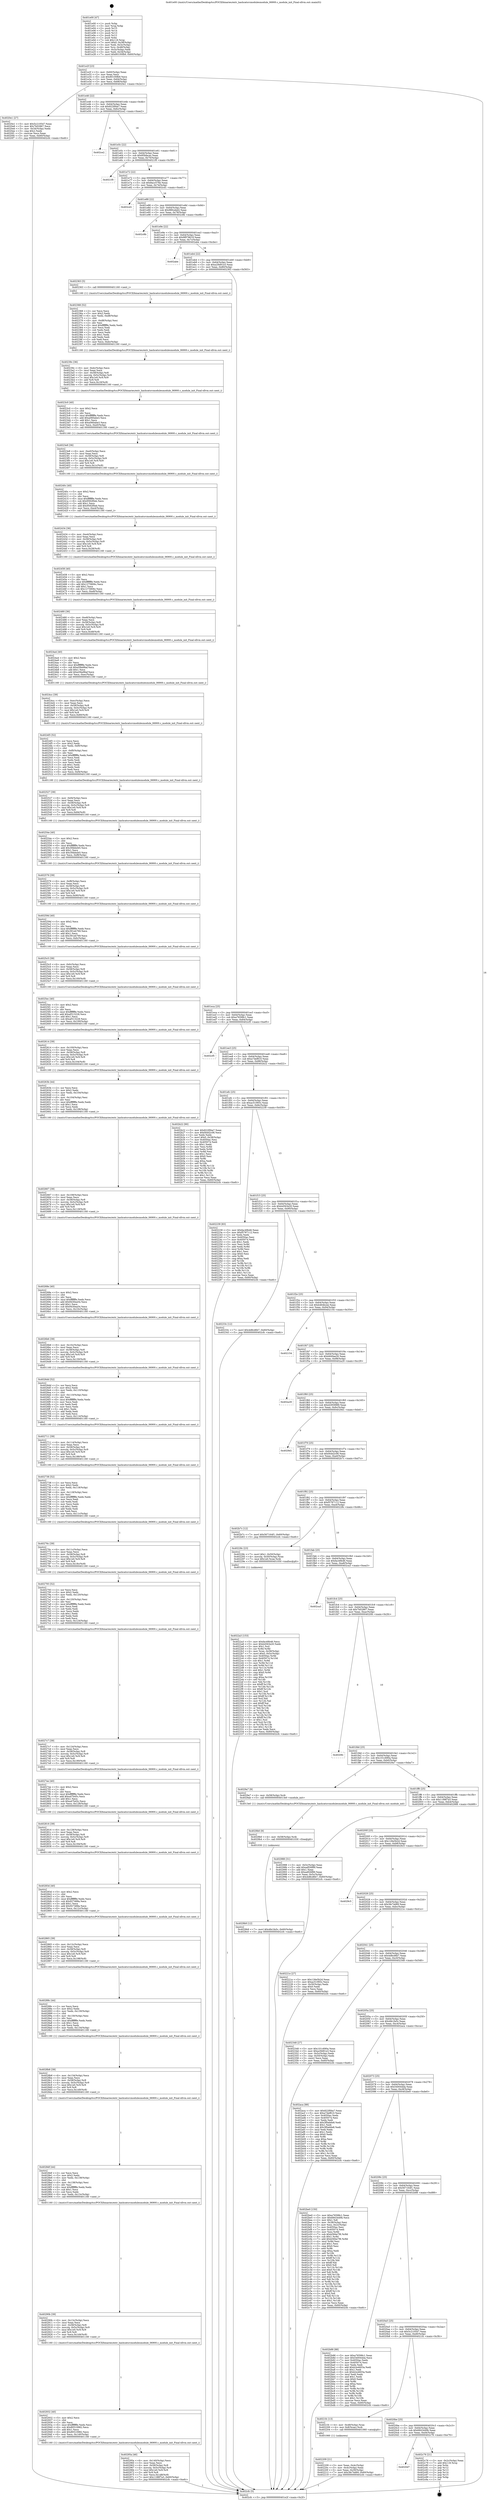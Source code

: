 digraph "0x401e00" {
  label = "0x401e00 (/mnt/c/Users/mathe/Desktop/tcc/POCII/binaries/extr_hashcatsrcmodulesmodule_06900.c_module_init_Final-ollvm.out::main(0))"
  labelloc = "t"
  node[shape=record]

  Entry [label="",width=0.3,height=0.3,shape=circle,fillcolor=black,style=filled]
  "0x401e2f" [label="{
     0x401e2f [23]\l
     | [instrs]\l
     &nbsp;&nbsp;0x401e2f \<+3\>: mov -0x60(%rbp),%eax\l
     &nbsp;&nbsp;0x401e32 \<+2\>: mov %eax,%ecx\l
     &nbsp;&nbsp;0x401e34 \<+6\>: sub $0x80100fb9,%ecx\l
     &nbsp;&nbsp;0x401e3a \<+3\>: mov %eax,-0x64(%rbp)\l
     &nbsp;&nbsp;0x401e3d \<+3\>: mov %ecx,-0x68(%rbp)\l
     &nbsp;&nbsp;0x401e40 \<+6\>: je 00000000004020e1 \<main+0x2e1\>\l
  }"]
  "0x4020e1" [label="{
     0x4020e1 [27]\l
     | [instrs]\l
     &nbsp;&nbsp;0x4020e1 \<+5\>: mov $0x5c210547,%eax\l
     &nbsp;&nbsp;0x4020e6 \<+5\>: mov $0x7b02867,%ecx\l
     &nbsp;&nbsp;0x4020eb \<+3\>: mov -0x34(%rbp),%edx\l
     &nbsp;&nbsp;0x4020ee \<+3\>: cmp $0x2,%edx\l
     &nbsp;&nbsp;0x4020f1 \<+3\>: cmovne %ecx,%eax\l
     &nbsp;&nbsp;0x4020f4 \<+3\>: mov %eax,-0x60(%rbp)\l
     &nbsp;&nbsp;0x4020f7 \<+5\>: jmp 0000000000402cfc \<main+0xefc\>\l
  }"]
  "0x401e46" [label="{
     0x401e46 [22]\l
     | [instrs]\l
     &nbsp;&nbsp;0x401e46 \<+5\>: jmp 0000000000401e4b \<main+0x4b\>\l
     &nbsp;&nbsp;0x401e4b \<+3\>: mov -0x64(%rbp),%eax\l
     &nbsp;&nbsp;0x401e4e \<+5\>: sub $0x822f0ba7,%eax\l
     &nbsp;&nbsp;0x401e53 \<+3\>: mov %eax,-0x6c(%rbp)\l
     &nbsp;&nbsp;0x401e56 \<+6\>: je 0000000000402ce2 \<main+0xee2\>\l
  }"]
  "0x402cfc" [label="{
     0x402cfc [5]\l
     | [instrs]\l
     &nbsp;&nbsp;0x402cfc \<+5\>: jmp 0000000000401e2f \<main+0x2f\>\l
  }"]
  "0x401e00" [label="{
     0x401e00 [47]\l
     | [instrs]\l
     &nbsp;&nbsp;0x401e00 \<+1\>: push %rbp\l
     &nbsp;&nbsp;0x401e01 \<+3\>: mov %rsp,%rbp\l
     &nbsp;&nbsp;0x401e04 \<+2\>: push %r15\l
     &nbsp;&nbsp;0x401e06 \<+2\>: push %r14\l
     &nbsp;&nbsp;0x401e08 \<+2\>: push %r13\l
     &nbsp;&nbsp;0x401e0a \<+2\>: push %r12\l
     &nbsp;&nbsp;0x401e0c \<+1\>: push %rbx\l
     &nbsp;&nbsp;0x401e0d \<+7\>: sub $0x118,%rsp\l
     &nbsp;&nbsp;0x401e14 \<+7\>: movl $0x0,-0x38(%rbp)\l
     &nbsp;&nbsp;0x401e1b \<+3\>: mov %edi,-0x3c(%rbp)\l
     &nbsp;&nbsp;0x401e1e \<+4\>: mov %rsi,-0x48(%rbp)\l
     &nbsp;&nbsp;0x401e22 \<+3\>: mov -0x3c(%rbp),%edi\l
     &nbsp;&nbsp;0x401e25 \<+3\>: mov %edi,-0x34(%rbp)\l
     &nbsp;&nbsp;0x401e28 \<+7\>: movl $0x80100fb9,-0x60(%rbp)\l
  }"]
  Exit [label="",width=0.3,height=0.3,shape=circle,fillcolor=black,style=filled,peripheries=2]
  "0x402ce2" [label="{
     0x402ce2\l
  }", style=dashed]
  "0x401e5c" [label="{
     0x401e5c [22]\l
     | [instrs]\l
     &nbsp;&nbsp;0x401e5c \<+5\>: jmp 0000000000401e61 \<main+0x61\>\l
     &nbsp;&nbsp;0x401e61 \<+3\>: mov -0x64(%rbp),%eax\l
     &nbsp;&nbsp;0x401e64 \<+5\>: sub $0x85bfacac,%eax\l
     &nbsp;&nbsp;0x401e69 \<+3\>: mov %eax,-0x70(%rbp)\l
     &nbsp;&nbsp;0x401e6c \<+6\>: je 00000000004021f0 \<main+0x3f0\>\l
  }"]
  "0x4020d7" [label="{
     0x4020d7\l
  }", style=dashed]
  "0x4021f0" [label="{
     0x4021f0\l
  }", style=dashed]
  "0x401e72" [label="{
     0x401e72 [22]\l
     | [instrs]\l
     &nbsp;&nbsp;0x401e72 \<+5\>: jmp 0000000000401e77 \<main+0x77\>\l
     &nbsp;&nbsp;0x401e77 \<+3\>: mov -0x64(%rbp),%eax\l
     &nbsp;&nbsp;0x401e7a \<+5\>: sub $0x8acc576e,%eax\l
     &nbsp;&nbsp;0x401e7f \<+3\>: mov %eax,-0x74(%rbp)\l
     &nbsp;&nbsp;0x401e82 \<+6\>: je 0000000000402cd1 \<main+0xed1\>\l
  }"]
  "0x402c76" [label="{
     0x402c76 [21]\l
     | [instrs]\l
     &nbsp;&nbsp;0x402c76 \<+3\>: mov -0x2c(%rbp),%eax\l
     &nbsp;&nbsp;0x402c79 \<+7\>: add $0x118,%rsp\l
     &nbsp;&nbsp;0x402c80 \<+1\>: pop %rbx\l
     &nbsp;&nbsp;0x402c81 \<+2\>: pop %r12\l
     &nbsp;&nbsp;0x402c83 \<+2\>: pop %r13\l
     &nbsp;&nbsp;0x402c85 \<+2\>: pop %r14\l
     &nbsp;&nbsp;0x402c87 \<+2\>: pop %r15\l
     &nbsp;&nbsp;0x402c89 \<+1\>: pop %rbp\l
     &nbsp;&nbsp;0x402c8a \<+1\>: ret\l
  }"]
  "0x402cd1" [label="{
     0x402cd1\l
  }", style=dashed]
  "0x401e88" [label="{
     0x401e88 [22]\l
     | [instrs]\l
     &nbsp;&nbsp;0x401e88 \<+5\>: jmp 0000000000401e8d \<main+0x8d\>\l
     &nbsp;&nbsp;0x401e8d \<+3\>: mov -0x64(%rbp),%eax\l
     &nbsp;&nbsp;0x401e90 \<+5\>: sub $0x980cebd2,%eax\l
     &nbsp;&nbsp;0x401e95 \<+3\>: mov %eax,-0x78(%rbp)\l
     &nbsp;&nbsp;0x401e98 \<+6\>: je 0000000000402c8b \<main+0xe8b\>\l
  }"]
  "0x4029b9" [label="{
     0x4029b9 [12]\l
     | [instrs]\l
     &nbsp;&nbsp;0x4029b9 \<+7\>: movl $0x4fe1fa5c,-0x60(%rbp)\l
     &nbsp;&nbsp;0x4029c0 \<+5\>: jmp 0000000000402cfc \<main+0xefc\>\l
  }"]
  "0x402c8b" [label="{
     0x402c8b\l
  }", style=dashed]
  "0x401e9e" [label="{
     0x401e9e [22]\l
     | [instrs]\l
     &nbsp;&nbsp;0x401e9e \<+5\>: jmp 0000000000401ea3 \<main+0xa3\>\l
     &nbsp;&nbsp;0x401ea3 \<+3\>: mov -0x64(%rbp),%eax\l
     &nbsp;&nbsp;0x401ea6 \<+5\>: sub $0x9f978619,%eax\l
     &nbsp;&nbsp;0x401eab \<+3\>: mov %eax,-0x7c(%rbp)\l
     &nbsp;&nbsp;0x401eae \<+6\>: je 0000000000402abe \<main+0xcbe\>\l
  }"]
  "0x4029b0" [label="{
     0x4029b0 [9]\l
     | [instrs]\l
     &nbsp;&nbsp;0x4029b0 \<+4\>: mov -0x58(%rbp),%rdi\l
     &nbsp;&nbsp;0x4029b4 \<+5\>: call 0000000000401030 \<free@plt\>\l
     | [calls]\l
     &nbsp;&nbsp;0x401030 \{1\} (unknown)\l
  }"]
  "0x402abe" [label="{
     0x402abe\l
  }", style=dashed]
  "0x401eb4" [label="{
     0x401eb4 [22]\l
     | [instrs]\l
     &nbsp;&nbsp;0x401eb4 \<+5\>: jmp 0000000000401eb9 \<main+0xb9\>\l
     &nbsp;&nbsp;0x401eb9 \<+3\>: mov -0x64(%rbp),%eax\l
     &nbsp;&nbsp;0x401ebc \<+5\>: sub $0xa29d91e3,%eax\l
     &nbsp;&nbsp;0x401ec1 \<+3\>: mov %eax,-0x80(%rbp)\l
     &nbsp;&nbsp;0x401ec4 \<+6\>: je 0000000000402363 \<main+0x563\>\l
  }"]
  "0x40295a" [label="{
     0x40295a [46]\l
     | [instrs]\l
     &nbsp;&nbsp;0x40295a \<+6\>: mov -0x140(%rbp),%ecx\l
     &nbsp;&nbsp;0x402960 \<+3\>: imul %eax,%ecx\l
     &nbsp;&nbsp;0x402963 \<+4\>: mov -0x58(%rbp),%r8\l
     &nbsp;&nbsp;0x402967 \<+4\>: movslq -0x5c(%rbp),%r9\l
     &nbsp;&nbsp;0x40296b \<+7\>: imul $0x1e0,%r9,%r9\l
     &nbsp;&nbsp;0x402972 \<+3\>: add %r9,%r8\l
     &nbsp;&nbsp;0x402975 \<+7\>: mov %ecx,0x1d8(%r8)\l
     &nbsp;&nbsp;0x40297c \<+7\>: movl $0x1188f7a3,-0x60(%rbp)\l
     &nbsp;&nbsp;0x402983 \<+5\>: jmp 0000000000402cfc \<main+0xefc\>\l
  }"]
  "0x402363" [label="{
     0x402363 [5]\l
     | [instrs]\l
     &nbsp;&nbsp;0x402363 \<+5\>: call 0000000000401160 \<next_i\>\l
     | [calls]\l
     &nbsp;&nbsp;0x401160 \{1\} (/mnt/c/Users/mathe/Desktop/tcc/POCII/binaries/extr_hashcatsrcmodulesmodule_06900.c_module_init_Final-ollvm.out::next_i)\l
  }"]
  "0x401eca" [label="{
     0x401eca [25]\l
     | [instrs]\l
     &nbsp;&nbsp;0x401eca \<+5\>: jmp 0000000000401ecf \<main+0xcf\>\l
     &nbsp;&nbsp;0x401ecf \<+3\>: mov -0x64(%rbp),%eax\l
     &nbsp;&nbsp;0x401ed2 \<+5\>: sub $0xa76598c1,%eax\l
     &nbsp;&nbsp;0x401ed7 \<+6\>: mov %eax,-0x84(%rbp)\l
     &nbsp;&nbsp;0x401edd \<+6\>: je 0000000000402cf5 \<main+0xef5\>\l
  }"]
  "0x402932" [label="{
     0x402932 [40]\l
     | [instrs]\l
     &nbsp;&nbsp;0x402932 \<+5\>: mov $0x2,%ecx\l
     &nbsp;&nbsp;0x402937 \<+1\>: cltd\l
     &nbsp;&nbsp;0x402938 \<+2\>: idiv %ecx\l
     &nbsp;&nbsp;0x40293a \<+6\>: imul $0xfffffffe,%edx,%ecx\l
     &nbsp;&nbsp;0x402940 \<+6\>: sub $0x80510982,%ecx\l
     &nbsp;&nbsp;0x402946 \<+3\>: add $0x1,%ecx\l
     &nbsp;&nbsp;0x402949 \<+6\>: add $0x80510982,%ecx\l
     &nbsp;&nbsp;0x40294f \<+6\>: mov %ecx,-0x140(%rbp)\l
     &nbsp;&nbsp;0x402955 \<+5\>: call 0000000000401160 \<next_i\>\l
     | [calls]\l
     &nbsp;&nbsp;0x401160 \{1\} (/mnt/c/Users/mathe/Desktop/tcc/POCII/binaries/extr_hashcatsrcmodulesmodule_06900.c_module_init_Final-ollvm.out::next_i)\l
  }"]
  "0x402cf5" [label="{
     0x402cf5\l
  }", style=dashed]
  "0x401ee3" [label="{
     0x401ee3 [25]\l
     | [instrs]\l
     &nbsp;&nbsp;0x401ee3 \<+5\>: jmp 0000000000401ee8 \<main+0xe8\>\l
     &nbsp;&nbsp;0x401ee8 \<+3\>: mov -0x64(%rbp),%eax\l
     &nbsp;&nbsp;0x401eeb \<+5\>: sub $0xa7def810,%eax\l
     &nbsp;&nbsp;0x401ef0 \<+6\>: mov %eax,-0x88(%rbp)\l
     &nbsp;&nbsp;0x401ef6 \<+6\>: je 0000000000402b22 \<main+0xd22\>\l
  }"]
  "0x40290b" [label="{
     0x40290b [39]\l
     | [instrs]\l
     &nbsp;&nbsp;0x40290b \<+6\>: mov -0x13c(%rbp),%ecx\l
     &nbsp;&nbsp;0x402911 \<+3\>: imul %eax,%ecx\l
     &nbsp;&nbsp;0x402914 \<+4\>: mov -0x58(%rbp),%r8\l
     &nbsp;&nbsp;0x402918 \<+4\>: movslq -0x5c(%rbp),%r9\l
     &nbsp;&nbsp;0x40291c \<+7\>: imul $0x1e0,%r9,%r9\l
     &nbsp;&nbsp;0x402923 \<+3\>: add %r9,%r8\l
     &nbsp;&nbsp;0x402926 \<+7\>: mov %ecx,0x1d4(%r8)\l
     &nbsp;&nbsp;0x40292d \<+5\>: call 0000000000401160 \<next_i\>\l
     | [calls]\l
     &nbsp;&nbsp;0x401160 \{1\} (/mnt/c/Users/mathe/Desktop/tcc/POCII/binaries/extr_hashcatsrcmodulesmodule_06900.c_module_init_Final-ollvm.out::next_i)\l
  }"]
  "0x402b22" [label="{
     0x402b22 [90]\l
     | [instrs]\l
     &nbsp;&nbsp;0x402b22 \<+5\>: mov $0x822f0ba7,%eax\l
     &nbsp;&nbsp;0x402b27 \<+5\>: mov $0xf44d2c06,%ecx\l
     &nbsp;&nbsp;0x402b2c \<+2\>: xor %edx,%edx\l
     &nbsp;&nbsp;0x402b2e \<+7\>: movl $0x0,-0x38(%rbp)\l
     &nbsp;&nbsp;0x402b35 \<+7\>: mov 0x4050ac,%esi\l
     &nbsp;&nbsp;0x402b3c \<+7\>: mov 0x405074,%edi\l
     &nbsp;&nbsp;0x402b43 \<+3\>: sub $0x1,%edx\l
     &nbsp;&nbsp;0x402b46 \<+3\>: mov %esi,%r8d\l
     &nbsp;&nbsp;0x402b49 \<+3\>: add %edx,%r8d\l
     &nbsp;&nbsp;0x402b4c \<+4\>: imul %r8d,%esi\l
     &nbsp;&nbsp;0x402b50 \<+3\>: and $0x1,%esi\l
     &nbsp;&nbsp;0x402b53 \<+3\>: cmp $0x0,%esi\l
     &nbsp;&nbsp;0x402b56 \<+4\>: sete %r9b\l
     &nbsp;&nbsp;0x402b5a \<+3\>: cmp $0xa,%edi\l
     &nbsp;&nbsp;0x402b5d \<+4\>: setl %r10b\l
     &nbsp;&nbsp;0x402b61 \<+3\>: mov %r9b,%r11b\l
     &nbsp;&nbsp;0x402b64 \<+3\>: and %r10b,%r11b\l
     &nbsp;&nbsp;0x402b67 \<+3\>: xor %r10b,%r9b\l
     &nbsp;&nbsp;0x402b6a \<+3\>: or %r9b,%r11b\l
     &nbsp;&nbsp;0x402b6d \<+4\>: test $0x1,%r11b\l
     &nbsp;&nbsp;0x402b71 \<+3\>: cmovne %ecx,%eax\l
     &nbsp;&nbsp;0x402b74 \<+3\>: mov %eax,-0x60(%rbp)\l
     &nbsp;&nbsp;0x402b77 \<+5\>: jmp 0000000000402cfc \<main+0xefc\>\l
  }"]
  "0x401efc" [label="{
     0x401efc [25]\l
     | [instrs]\l
     &nbsp;&nbsp;0x401efc \<+5\>: jmp 0000000000401f01 \<main+0x101\>\l
     &nbsp;&nbsp;0x401f01 \<+3\>: mov -0x64(%rbp),%eax\l
     &nbsp;&nbsp;0x401f04 \<+5\>: sub $0xac51993c,%eax\l
     &nbsp;&nbsp;0x401f09 \<+6\>: mov %eax,-0x8c(%rbp)\l
     &nbsp;&nbsp;0x401f0f \<+6\>: je 0000000000402239 \<main+0x439\>\l
  }"]
  "0x4028df" [label="{
     0x4028df [44]\l
     | [instrs]\l
     &nbsp;&nbsp;0x4028df \<+2\>: xor %ecx,%ecx\l
     &nbsp;&nbsp;0x4028e1 \<+5\>: mov $0x2,%edx\l
     &nbsp;&nbsp;0x4028e6 \<+6\>: mov %edx,-0x138(%rbp)\l
     &nbsp;&nbsp;0x4028ec \<+1\>: cltd\l
     &nbsp;&nbsp;0x4028ed \<+6\>: mov -0x138(%rbp),%esi\l
     &nbsp;&nbsp;0x4028f3 \<+2\>: idiv %esi\l
     &nbsp;&nbsp;0x4028f5 \<+6\>: imul $0xfffffffe,%edx,%edx\l
     &nbsp;&nbsp;0x4028fb \<+3\>: sub $0x1,%ecx\l
     &nbsp;&nbsp;0x4028fe \<+2\>: sub %ecx,%edx\l
     &nbsp;&nbsp;0x402900 \<+6\>: mov %edx,-0x13c(%rbp)\l
     &nbsp;&nbsp;0x402906 \<+5\>: call 0000000000401160 \<next_i\>\l
     | [calls]\l
     &nbsp;&nbsp;0x401160 \{1\} (/mnt/c/Users/mathe/Desktop/tcc/POCII/binaries/extr_hashcatsrcmodulesmodule_06900.c_module_init_Final-ollvm.out::next_i)\l
  }"]
  "0x402239" [label="{
     0x402239 [83]\l
     | [instrs]\l
     &nbsp;&nbsp;0x402239 \<+5\>: mov $0xfac49b46,%eax\l
     &nbsp;&nbsp;0x40223e \<+5\>: mov $0xf5787112,%ecx\l
     &nbsp;&nbsp;0x402243 \<+2\>: xor %edx,%edx\l
     &nbsp;&nbsp;0x402245 \<+7\>: mov 0x4050ac,%esi\l
     &nbsp;&nbsp;0x40224c \<+7\>: mov 0x405074,%edi\l
     &nbsp;&nbsp;0x402253 \<+3\>: sub $0x1,%edx\l
     &nbsp;&nbsp;0x402256 \<+3\>: mov %esi,%r8d\l
     &nbsp;&nbsp;0x402259 \<+3\>: add %edx,%r8d\l
     &nbsp;&nbsp;0x40225c \<+4\>: imul %r8d,%esi\l
     &nbsp;&nbsp;0x402260 \<+3\>: and $0x1,%esi\l
     &nbsp;&nbsp;0x402263 \<+3\>: cmp $0x0,%esi\l
     &nbsp;&nbsp;0x402266 \<+4\>: sete %r9b\l
     &nbsp;&nbsp;0x40226a \<+3\>: cmp $0xa,%edi\l
     &nbsp;&nbsp;0x40226d \<+4\>: setl %r10b\l
     &nbsp;&nbsp;0x402271 \<+3\>: mov %r9b,%r11b\l
     &nbsp;&nbsp;0x402274 \<+3\>: and %r10b,%r11b\l
     &nbsp;&nbsp;0x402277 \<+3\>: xor %r10b,%r9b\l
     &nbsp;&nbsp;0x40227a \<+3\>: or %r9b,%r11b\l
     &nbsp;&nbsp;0x40227d \<+4\>: test $0x1,%r11b\l
     &nbsp;&nbsp;0x402281 \<+3\>: cmovne %ecx,%eax\l
     &nbsp;&nbsp;0x402284 \<+3\>: mov %eax,-0x60(%rbp)\l
     &nbsp;&nbsp;0x402287 \<+5\>: jmp 0000000000402cfc \<main+0xefc\>\l
  }"]
  "0x401f15" [label="{
     0x401f15 [25]\l
     | [instrs]\l
     &nbsp;&nbsp;0x401f15 \<+5\>: jmp 0000000000401f1a \<main+0x11a\>\l
     &nbsp;&nbsp;0x401f1a \<+3\>: mov -0x64(%rbp),%eax\l
     &nbsp;&nbsp;0x401f1d \<+5\>: sub $0xb4563e20,%eax\l
     &nbsp;&nbsp;0x401f22 \<+6\>: mov %eax,-0x90(%rbp)\l
     &nbsp;&nbsp;0x401f28 \<+6\>: je 000000000040233c \<main+0x53c\>\l
  }"]
  "0x4028b8" [label="{
     0x4028b8 [39]\l
     | [instrs]\l
     &nbsp;&nbsp;0x4028b8 \<+6\>: mov -0x134(%rbp),%ecx\l
     &nbsp;&nbsp;0x4028be \<+3\>: imul %eax,%ecx\l
     &nbsp;&nbsp;0x4028c1 \<+4\>: mov -0x58(%rbp),%r8\l
     &nbsp;&nbsp;0x4028c5 \<+4\>: movslq -0x5c(%rbp),%r9\l
     &nbsp;&nbsp;0x4028c9 \<+7\>: imul $0x1e0,%r9,%r9\l
     &nbsp;&nbsp;0x4028d0 \<+3\>: add %r9,%r8\l
     &nbsp;&nbsp;0x4028d3 \<+7\>: mov %ecx,0x1d0(%r8)\l
     &nbsp;&nbsp;0x4028da \<+5\>: call 0000000000401160 \<next_i\>\l
     | [calls]\l
     &nbsp;&nbsp;0x401160 \{1\} (/mnt/c/Users/mathe/Desktop/tcc/POCII/binaries/extr_hashcatsrcmodulesmodule_06900.c_module_init_Final-ollvm.out::next_i)\l
  }"]
  "0x40233c" [label="{
     0x40233c [12]\l
     | [instrs]\l
     &nbsp;&nbsp;0x40233c \<+7\>: movl $0x4d8cd6b7,-0x60(%rbp)\l
     &nbsp;&nbsp;0x402343 \<+5\>: jmp 0000000000402cfc \<main+0xefc\>\l
  }"]
  "0x401f2e" [label="{
     0x401f2e [25]\l
     | [instrs]\l
     &nbsp;&nbsp;0x401f2e \<+5\>: jmp 0000000000401f33 \<main+0x133\>\l
     &nbsp;&nbsp;0x401f33 \<+3\>: mov -0x64(%rbp),%eax\l
     &nbsp;&nbsp;0x401f36 \<+5\>: sub $0xb464bcee,%eax\l
     &nbsp;&nbsp;0x401f3b \<+6\>: mov %eax,-0x94(%rbp)\l
     &nbsp;&nbsp;0x401f41 \<+6\>: je 0000000000402154 \<main+0x354\>\l
  }"]
  "0x40288c" [label="{
     0x40288c [44]\l
     | [instrs]\l
     &nbsp;&nbsp;0x40288c \<+2\>: xor %ecx,%ecx\l
     &nbsp;&nbsp;0x40288e \<+5\>: mov $0x2,%edx\l
     &nbsp;&nbsp;0x402893 \<+6\>: mov %edx,-0x130(%rbp)\l
     &nbsp;&nbsp;0x402899 \<+1\>: cltd\l
     &nbsp;&nbsp;0x40289a \<+6\>: mov -0x130(%rbp),%esi\l
     &nbsp;&nbsp;0x4028a0 \<+2\>: idiv %esi\l
     &nbsp;&nbsp;0x4028a2 \<+6\>: imul $0xfffffffe,%edx,%edx\l
     &nbsp;&nbsp;0x4028a8 \<+3\>: sub $0x1,%ecx\l
     &nbsp;&nbsp;0x4028ab \<+2\>: sub %ecx,%edx\l
     &nbsp;&nbsp;0x4028ad \<+6\>: mov %edx,-0x134(%rbp)\l
     &nbsp;&nbsp;0x4028b3 \<+5\>: call 0000000000401160 \<next_i\>\l
     | [calls]\l
     &nbsp;&nbsp;0x401160 \{1\} (/mnt/c/Users/mathe/Desktop/tcc/POCII/binaries/extr_hashcatsrcmodulesmodule_06900.c_module_init_Final-ollvm.out::next_i)\l
  }"]
  "0x402154" [label="{
     0x402154\l
  }", style=dashed]
  "0x401f47" [label="{
     0x401f47 [25]\l
     | [instrs]\l
     &nbsp;&nbsp;0x401f47 \<+5\>: jmp 0000000000401f4c \<main+0x14c\>\l
     &nbsp;&nbsp;0x401f4c \<+3\>: mov -0x64(%rbp),%eax\l
     &nbsp;&nbsp;0x401f4f \<+5\>: sub $0xb849ae26,%eax\l
     &nbsp;&nbsp;0x401f54 \<+6\>: mov %eax,-0x98(%rbp)\l
     &nbsp;&nbsp;0x401f5a \<+6\>: je 0000000000402a29 \<main+0xc29\>\l
  }"]
  "0x402865" [label="{
     0x402865 [39]\l
     | [instrs]\l
     &nbsp;&nbsp;0x402865 \<+6\>: mov -0x12c(%rbp),%ecx\l
     &nbsp;&nbsp;0x40286b \<+3\>: imul %eax,%ecx\l
     &nbsp;&nbsp;0x40286e \<+4\>: mov -0x58(%rbp),%r8\l
     &nbsp;&nbsp;0x402872 \<+4\>: movslq -0x5c(%rbp),%r9\l
     &nbsp;&nbsp;0x402876 \<+7\>: imul $0x1e0,%r9,%r9\l
     &nbsp;&nbsp;0x40287d \<+3\>: add %r9,%r8\l
     &nbsp;&nbsp;0x402880 \<+7\>: mov %ecx,0x198(%r8)\l
     &nbsp;&nbsp;0x402887 \<+5\>: call 0000000000401160 \<next_i\>\l
     | [calls]\l
     &nbsp;&nbsp;0x401160 \{1\} (/mnt/c/Users/mathe/Desktop/tcc/POCII/binaries/extr_hashcatsrcmodulesmodule_06900.c_module_init_Final-ollvm.out::next_i)\l
  }"]
  "0x402a29" [label="{
     0x402a29\l
  }", style=dashed]
  "0x401f60" [label="{
     0x401f60 [25]\l
     | [instrs]\l
     &nbsp;&nbsp;0x401f60 \<+5\>: jmp 0000000000401f65 \<main+0x165\>\l
     &nbsp;&nbsp;0x401f65 \<+3\>: mov -0x64(%rbp),%eax\l
     &nbsp;&nbsp;0x401f68 \<+5\>: sub $0xd2959989,%eax\l
     &nbsp;&nbsp;0x401f6d \<+6\>: mov %eax,-0x9c(%rbp)\l
     &nbsp;&nbsp;0x401f73 \<+6\>: je 00000000004029d1 \<main+0xbd1\>\l
  }"]
  "0x40283d" [label="{
     0x40283d [40]\l
     | [instrs]\l
     &nbsp;&nbsp;0x40283d \<+5\>: mov $0x2,%ecx\l
     &nbsp;&nbsp;0x402842 \<+1\>: cltd\l
     &nbsp;&nbsp;0x402843 \<+2\>: idiv %ecx\l
     &nbsp;&nbsp;0x402845 \<+6\>: imul $0xfffffffe,%edx,%ecx\l
     &nbsp;&nbsp;0x40284b \<+6\>: sub $0x927488a,%ecx\l
     &nbsp;&nbsp;0x402851 \<+3\>: add $0x1,%ecx\l
     &nbsp;&nbsp;0x402854 \<+6\>: add $0x927488a,%ecx\l
     &nbsp;&nbsp;0x40285a \<+6\>: mov %ecx,-0x12c(%rbp)\l
     &nbsp;&nbsp;0x402860 \<+5\>: call 0000000000401160 \<next_i\>\l
     | [calls]\l
     &nbsp;&nbsp;0x401160 \{1\} (/mnt/c/Users/mathe/Desktop/tcc/POCII/binaries/extr_hashcatsrcmodulesmodule_06900.c_module_init_Final-ollvm.out::next_i)\l
  }"]
  "0x4029d1" [label="{
     0x4029d1\l
  }", style=dashed]
  "0x401f79" [label="{
     0x401f79 [25]\l
     | [instrs]\l
     &nbsp;&nbsp;0x401f79 \<+5\>: jmp 0000000000401f7e \<main+0x17e\>\l
     &nbsp;&nbsp;0x401f7e \<+3\>: mov -0x64(%rbp),%eax\l
     &nbsp;&nbsp;0x401f81 \<+5\>: sub $0xf44d2c06,%eax\l
     &nbsp;&nbsp;0x401f86 \<+6\>: mov %eax,-0xa0(%rbp)\l
     &nbsp;&nbsp;0x401f8c \<+6\>: je 0000000000402b7c \<main+0xd7c\>\l
  }"]
  "0x402816" [label="{
     0x402816 [39]\l
     | [instrs]\l
     &nbsp;&nbsp;0x402816 \<+6\>: mov -0x128(%rbp),%ecx\l
     &nbsp;&nbsp;0x40281c \<+3\>: imul %eax,%ecx\l
     &nbsp;&nbsp;0x40281f \<+4\>: mov -0x58(%rbp),%r8\l
     &nbsp;&nbsp;0x402823 \<+4\>: movslq -0x5c(%rbp),%r9\l
     &nbsp;&nbsp;0x402827 \<+7\>: imul $0x1e0,%r9,%r9\l
     &nbsp;&nbsp;0x40282e \<+3\>: add %r9,%r8\l
     &nbsp;&nbsp;0x402831 \<+7\>: mov %ecx,0x194(%r8)\l
     &nbsp;&nbsp;0x402838 \<+5\>: call 0000000000401160 \<next_i\>\l
     | [calls]\l
     &nbsp;&nbsp;0x401160 \{1\} (/mnt/c/Users/mathe/Desktop/tcc/POCII/binaries/extr_hashcatsrcmodulesmodule_06900.c_module_init_Final-ollvm.out::next_i)\l
  }"]
  "0x402b7c" [label="{
     0x402b7c [12]\l
     | [instrs]\l
     &nbsp;&nbsp;0x402b7c \<+7\>: movl $0x567164f1,-0x60(%rbp)\l
     &nbsp;&nbsp;0x402b83 \<+5\>: jmp 0000000000402cfc \<main+0xefc\>\l
  }"]
  "0x401f92" [label="{
     0x401f92 [25]\l
     | [instrs]\l
     &nbsp;&nbsp;0x401f92 \<+5\>: jmp 0000000000401f97 \<main+0x197\>\l
     &nbsp;&nbsp;0x401f97 \<+3\>: mov -0x64(%rbp),%eax\l
     &nbsp;&nbsp;0x401f9a \<+5\>: sub $0xf5787112,%eax\l
     &nbsp;&nbsp;0x401f9f \<+6\>: mov %eax,-0xa4(%rbp)\l
     &nbsp;&nbsp;0x401fa5 \<+6\>: je 000000000040228c \<main+0x48c\>\l
  }"]
  "0x4027ee" [label="{
     0x4027ee [40]\l
     | [instrs]\l
     &nbsp;&nbsp;0x4027ee \<+5\>: mov $0x2,%ecx\l
     &nbsp;&nbsp;0x4027f3 \<+1\>: cltd\l
     &nbsp;&nbsp;0x4027f4 \<+2\>: idiv %ecx\l
     &nbsp;&nbsp;0x4027f6 \<+6\>: imul $0xfffffffe,%edx,%ecx\l
     &nbsp;&nbsp;0x4027fc \<+6\>: add $0xa47b45c,%ecx\l
     &nbsp;&nbsp;0x402802 \<+3\>: add $0x1,%ecx\l
     &nbsp;&nbsp;0x402805 \<+6\>: sub $0xa47b45c,%ecx\l
     &nbsp;&nbsp;0x40280b \<+6\>: mov %ecx,-0x128(%rbp)\l
     &nbsp;&nbsp;0x402811 \<+5\>: call 0000000000401160 \<next_i\>\l
     | [calls]\l
     &nbsp;&nbsp;0x401160 \{1\} (/mnt/c/Users/mathe/Desktop/tcc/POCII/binaries/extr_hashcatsrcmodulesmodule_06900.c_module_init_Final-ollvm.out::next_i)\l
  }"]
  "0x40228c" [label="{
     0x40228c [23]\l
     | [instrs]\l
     &nbsp;&nbsp;0x40228c \<+7\>: movl $0x1,-0x50(%rbp)\l
     &nbsp;&nbsp;0x402293 \<+4\>: movslq -0x50(%rbp),%rax\l
     &nbsp;&nbsp;0x402297 \<+7\>: imul $0x1e0,%rax,%rdi\l
     &nbsp;&nbsp;0x40229e \<+5\>: call 0000000000401050 \<malloc@plt\>\l
     | [calls]\l
     &nbsp;&nbsp;0x401050 \{1\} (unknown)\l
  }"]
  "0x401fab" [label="{
     0x401fab [25]\l
     | [instrs]\l
     &nbsp;&nbsp;0x401fab \<+5\>: jmp 0000000000401fb0 \<main+0x1b0\>\l
     &nbsp;&nbsp;0x401fb0 \<+3\>: mov -0x64(%rbp),%eax\l
     &nbsp;&nbsp;0x401fb3 \<+5\>: sub $0xfac49b46,%eax\l
     &nbsp;&nbsp;0x401fb8 \<+6\>: mov %eax,-0xa8(%rbp)\l
     &nbsp;&nbsp;0x401fbe \<+6\>: je 0000000000402ca3 \<main+0xea3\>\l
  }"]
  "0x4027c7" [label="{
     0x4027c7 [39]\l
     | [instrs]\l
     &nbsp;&nbsp;0x4027c7 \<+6\>: mov -0x124(%rbp),%ecx\l
     &nbsp;&nbsp;0x4027cd \<+3\>: imul %eax,%ecx\l
     &nbsp;&nbsp;0x4027d0 \<+4\>: mov -0x58(%rbp),%r8\l
     &nbsp;&nbsp;0x4027d4 \<+4\>: movslq -0x5c(%rbp),%r9\l
     &nbsp;&nbsp;0x4027d8 \<+7\>: imul $0x1e0,%r9,%r9\l
     &nbsp;&nbsp;0x4027df \<+3\>: add %r9,%r8\l
     &nbsp;&nbsp;0x4027e2 \<+7\>: mov %ecx,0x190(%r8)\l
     &nbsp;&nbsp;0x4027e9 \<+5\>: call 0000000000401160 \<next_i\>\l
     | [calls]\l
     &nbsp;&nbsp;0x401160 \{1\} (/mnt/c/Users/mathe/Desktop/tcc/POCII/binaries/extr_hashcatsrcmodulesmodule_06900.c_module_init_Final-ollvm.out::next_i)\l
  }"]
  "0x402ca3" [label="{
     0x402ca3\l
  }", style=dashed]
  "0x401fc4" [label="{
     0x401fc4 [25]\l
     | [instrs]\l
     &nbsp;&nbsp;0x401fc4 \<+5\>: jmp 0000000000401fc9 \<main+0x1c9\>\l
     &nbsp;&nbsp;0x401fc9 \<+3\>: mov -0x64(%rbp),%eax\l
     &nbsp;&nbsp;0x401fcc \<+5\>: sub $0x7b02867,%eax\l
     &nbsp;&nbsp;0x401fd1 \<+6\>: mov %eax,-0xac(%rbp)\l
     &nbsp;&nbsp;0x401fd7 \<+6\>: je 00000000004020fc \<main+0x2fc\>\l
  }"]
  "0x402793" [label="{
     0x402793 [52]\l
     | [instrs]\l
     &nbsp;&nbsp;0x402793 \<+2\>: xor %ecx,%ecx\l
     &nbsp;&nbsp;0x402795 \<+5\>: mov $0x2,%edx\l
     &nbsp;&nbsp;0x40279a \<+6\>: mov %edx,-0x120(%rbp)\l
     &nbsp;&nbsp;0x4027a0 \<+1\>: cltd\l
     &nbsp;&nbsp;0x4027a1 \<+6\>: mov -0x120(%rbp),%esi\l
     &nbsp;&nbsp;0x4027a7 \<+2\>: idiv %esi\l
     &nbsp;&nbsp;0x4027a9 \<+6\>: imul $0xfffffffe,%edx,%edx\l
     &nbsp;&nbsp;0x4027af \<+2\>: mov %ecx,%edi\l
     &nbsp;&nbsp;0x4027b1 \<+2\>: sub %edx,%edi\l
     &nbsp;&nbsp;0x4027b3 \<+2\>: mov %ecx,%edx\l
     &nbsp;&nbsp;0x4027b5 \<+3\>: sub $0x1,%edx\l
     &nbsp;&nbsp;0x4027b8 \<+2\>: add %edx,%edi\l
     &nbsp;&nbsp;0x4027ba \<+2\>: sub %edi,%ecx\l
     &nbsp;&nbsp;0x4027bc \<+6\>: mov %ecx,-0x124(%rbp)\l
     &nbsp;&nbsp;0x4027c2 \<+5\>: call 0000000000401160 \<next_i\>\l
     | [calls]\l
     &nbsp;&nbsp;0x401160 \{1\} (/mnt/c/Users/mathe/Desktop/tcc/POCII/binaries/extr_hashcatsrcmodulesmodule_06900.c_module_init_Final-ollvm.out::next_i)\l
  }"]
  "0x4020fc" [label="{
     0x4020fc\l
  }", style=dashed]
  "0x401fdd" [label="{
     0x401fdd [25]\l
     | [instrs]\l
     &nbsp;&nbsp;0x401fdd \<+5\>: jmp 0000000000401fe2 \<main+0x1e2\>\l
     &nbsp;&nbsp;0x401fe2 \<+3\>: mov -0x64(%rbp),%eax\l
     &nbsp;&nbsp;0x401fe5 \<+5\>: sub $0x101c690a,%eax\l
     &nbsp;&nbsp;0x401fea \<+6\>: mov %eax,-0xb0(%rbp)\l
     &nbsp;&nbsp;0x401ff0 \<+6\>: je 00000000004029a7 \<main+0xba7\>\l
  }"]
  "0x40276c" [label="{
     0x40276c [39]\l
     | [instrs]\l
     &nbsp;&nbsp;0x40276c \<+6\>: mov -0x11c(%rbp),%ecx\l
     &nbsp;&nbsp;0x402772 \<+3\>: imul %eax,%ecx\l
     &nbsp;&nbsp;0x402775 \<+4\>: mov -0x58(%rbp),%r8\l
     &nbsp;&nbsp;0x402779 \<+4\>: movslq -0x5c(%rbp),%r9\l
     &nbsp;&nbsp;0x40277d \<+7\>: imul $0x1e0,%r9,%r9\l
     &nbsp;&nbsp;0x402784 \<+3\>: add %r9,%r8\l
     &nbsp;&nbsp;0x402787 \<+7\>: mov %ecx,0x18c(%r8)\l
     &nbsp;&nbsp;0x40278e \<+5\>: call 0000000000401160 \<next_i\>\l
     | [calls]\l
     &nbsp;&nbsp;0x401160 \{1\} (/mnt/c/Users/mathe/Desktop/tcc/POCII/binaries/extr_hashcatsrcmodulesmodule_06900.c_module_init_Final-ollvm.out::next_i)\l
  }"]
  "0x4029a7" [label="{
     0x4029a7 [9]\l
     | [instrs]\l
     &nbsp;&nbsp;0x4029a7 \<+4\>: mov -0x58(%rbp),%rdi\l
     &nbsp;&nbsp;0x4029ab \<+5\>: call 00000000004013e0 \<module_init\>\l
     | [calls]\l
     &nbsp;&nbsp;0x4013e0 \{1\} (/mnt/c/Users/mathe/Desktop/tcc/POCII/binaries/extr_hashcatsrcmodulesmodule_06900.c_module_init_Final-ollvm.out::module_init)\l
  }"]
  "0x401ff6" [label="{
     0x401ff6 [25]\l
     | [instrs]\l
     &nbsp;&nbsp;0x401ff6 \<+5\>: jmp 0000000000401ffb \<main+0x1fb\>\l
     &nbsp;&nbsp;0x401ffb \<+3\>: mov -0x64(%rbp),%eax\l
     &nbsp;&nbsp;0x401ffe \<+5\>: sub $0x1188f7a3,%eax\l
     &nbsp;&nbsp;0x402003 \<+6\>: mov %eax,-0xb4(%rbp)\l
     &nbsp;&nbsp;0x402009 \<+6\>: je 0000000000402988 \<main+0xb88\>\l
  }"]
  "0x402738" [label="{
     0x402738 [52]\l
     | [instrs]\l
     &nbsp;&nbsp;0x402738 \<+2\>: xor %ecx,%ecx\l
     &nbsp;&nbsp;0x40273a \<+5\>: mov $0x2,%edx\l
     &nbsp;&nbsp;0x40273f \<+6\>: mov %edx,-0x118(%rbp)\l
     &nbsp;&nbsp;0x402745 \<+1\>: cltd\l
     &nbsp;&nbsp;0x402746 \<+6\>: mov -0x118(%rbp),%esi\l
     &nbsp;&nbsp;0x40274c \<+2\>: idiv %esi\l
     &nbsp;&nbsp;0x40274e \<+6\>: imul $0xfffffffe,%edx,%edx\l
     &nbsp;&nbsp;0x402754 \<+2\>: mov %ecx,%edi\l
     &nbsp;&nbsp;0x402756 \<+2\>: sub %edx,%edi\l
     &nbsp;&nbsp;0x402758 \<+2\>: mov %ecx,%edx\l
     &nbsp;&nbsp;0x40275a \<+3\>: sub $0x1,%edx\l
     &nbsp;&nbsp;0x40275d \<+2\>: add %edx,%edi\l
     &nbsp;&nbsp;0x40275f \<+2\>: sub %edi,%ecx\l
     &nbsp;&nbsp;0x402761 \<+6\>: mov %ecx,-0x11c(%rbp)\l
     &nbsp;&nbsp;0x402767 \<+5\>: call 0000000000401160 \<next_i\>\l
     | [calls]\l
     &nbsp;&nbsp;0x401160 \{1\} (/mnt/c/Users/mathe/Desktop/tcc/POCII/binaries/extr_hashcatsrcmodulesmodule_06900.c_module_init_Final-ollvm.out::next_i)\l
  }"]
  "0x402988" [label="{
     0x402988 [31]\l
     | [instrs]\l
     &nbsp;&nbsp;0x402988 \<+3\>: mov -0x5c(%rbp),%eax\l
     &nbsp;&nbsp;0x40298b \<+5\>: add $0xadf26f89,%eax\l
     &nbsp;&nbsp;0x402990 \<+3\>: add $0x1,%eax\l
     &nbsp;&nbsp;0x402993 \<+5\>: sub $0xadf26f89,%eax\l
     &nbsp;&nbsp;0x402998 \<+3\>: mov %eax,-0x5c(%rbp)\l
     &nbsp;&nbsp;0x40299b \<+7\>: movl $0x4d8cd6b7,-0x60(%rbp)\l
     &nbsp;&nbsp;0x4029a2 \<+5\>: jmp 0000000000402cfc \<main+0xefc\>\l
  }"]
  "0x40200f" [label="{
     0x40200f [25]\l
     | [instrs]\l
     &nbsp;&nbsp;0x40200f \<+5\>: jmp 0000000000402014 \<main+0x214\>\l
     &nbsp;&nbsp;0x402014 \<+3\>: mov -0x64(%rbp),%eax\l
     &nbsp;&nbsp;0x402017 \<+5\>: sub $0x126e5b2d,%eax\l
     &nbsp;&nbsp;0x40201c \<+6\>: mov %eax,-0xb8(%rbp)\l
     &nbsp;&nbsp;0x402022 \<+6\>: je 00000000004029c5 \<main+0xbc5\>\l
  }"]
  "0x402711" [label="{
     0x402711 [39]\l
     | [instrs]\l
     &nbsp;&nbsp;0x402711 \<+6\>: mov -0x114(%rbp),%ecx\l
     &nbsp;&nbsp;0x402717 \<+3\>: imul %eax,%ecx\l
     &nbsp;&nbsp;0x40271a \<+4\>: mov -0x58(%rbp),%r8\l
     &nbsp;&nbsp;0x40271e \<+4\>: movslq -0x5c(%rbp),%r9\l
     &nbsp;&nbsp;0x402722 \<+7\>: imul $0x1e0,%r9,%r9\l
     &nbsp;&nbsp;0x402729 \<+3\>: add %r9,%r8\l
     &nbsp;&nbsp;0x40272c \<+7\>: mov %ecx,0x188(%r8)\l
     &nbsp;&nbsp;0x402733 \<+5\>: call 0000000000401160 \<next_i\>\l
     | [calls]\l
     &nbsp;&nbsp;0x401160 \{1\} (/mnt/c/Users/mathe/Desktop/tcc/POCII/binaries/extr_hashcatsrcmodulesmodule_06900.c_module_init_Final-ollvm.out::next_i)\l
  }"]
  "0x4029c5" [label="{
     0x4029c5\l
  }", style=dashed]
  "0x402028" [label="{
     0x402028 [25]\l
     | [instrs]\l
     &nbsp;&nbsp;0x402028 \<+5\>: jmp 000000000040202d \<main+0x22d\>\l
     &nbsp;&nbsp;0x40202d \<+3\>: mov -0x64(%rbp),%eax\l
     &nbsp;&nbsp;0x402030 \<+5\>: sub $0x3fe74d69,%eax\l
     &nbsp;&nbsp;0x402035 \<+6\>: mov %eax,-0xbc(%rbp)\l
     &nbsp;&nbsp;0x40203b \<+6\>: je 000000000040221e \<main+0x41e\>\l
  }"]
  "0x4026dd" [label="{
     0x4026dd [52]\l
     | [instrs]\l
     &nbsp;&nbsp;0x4026dd \<+2\>: xor %ecx,%ecx\l
     &nbsp;&nbsp;0x4026df \<+5\>: mov $0x2,%edx\l
     &nbsp;&nbsp;0x4026e4 \<+6\>: mov %edx,-0x110(%rbp)\l
     &nbsp;&nbsp;0x4026ea \<+1\>: cltd\l
     &nbsp;&nbsp;0x4026eb \<+6\>: mov -0x110(%rbp),%esi\l
     &nbsp;&nbsp;0x4026f1 \<+2\>: idiv %esi\l
     &nbsp;&nbsp;0x4026f3 \<+6\>: imul $0xfffffffe,%edx,%edx\l
     &nbsp;&nbsp;0x4026f9 \<+2\>: mov %ecx,%edi\l
     &nbsp;&nbsp;0x4026fb \<+2\>: sub %edx,%edi\l
     &nbsp;&nbsp;0x4026fd \<+2\>: mov %ecx,%edx\l
     &nbsp;&nbsp;0x4026ff \<+3\>: sub $0x1,%edx\l
     &nbsp;&nbsp;0x402702 \<+2\>: add %edx,%edi\l
     &nbsp;&nbsp;0x402704 \<+2\>: sub %edi,%ecx\l
     &nbsp;&nbsp;0x402706 \<+6\>: mov %ecx,-0x114(%rbp)\l
     &nbsp;&nbsp;0x40270c \<+5\>: call 0000000000401160 \<next_i\>\l
     | [calls]\l
     &nbsp;&nbsp;0x401160 \{1\} (/mnt/c/Users/mathe/Desktop/tcc/POCII/binaries/extr_hashcatsrcmodulesmodule_06900.c_module_init_Final-ollvm.out::next_i)\l
  }"]
  "0x40221e" [label="{
     0x40221e [27]\l
     | [instrs]\l
     &nbsp;&nbsp;0x40221e \<+5\>: mov $0x126e5b2d,%eax\l
     &nbsp;&nbsp;0x402223 \<+5\>: mov $0xac51993c,%ecx\l
     &nbsp;&nbsp;0x402228 \<+3\>: mov -0x30(%rbp),%edx\l
     &nbsp;&nbsp;0x40222b \<+3\>: cmp $0x0,%edx\l
     &nbsp;&nbsp;0x40222e \<+3\>: cmove %ecx,%eax\l
     &nbsp;&nbsp;0x402231 \<+3\>: mov %eax,-0x60(%rbp)\l
     &nbsp;&nbsp;0x402234 \<+5\>: jmp 0000000000402cfc \<main+0xefc\>\l
  }"]
  "0x402041" [label="{
     0x402041 [25]\l
     | [instrs]\l
     &nbsp;&nbsp;0x402041 \<+5\>: jmp 0000000000402046 \<main+0x246\>\l
     &nbsp;&nbsp;0x402046 \<+3\>: mov -0x64(%rbp),%eax\l
     &nbsp;&nbsp;0x402049 \<+5\>: sub $0x4d8cd6b7,%eax\l
     &nbsp;&nbsp;0x40204e \<+6\>: mov %eax,-0xc0(%rbp)\l
     &nbsp;&nbsp;0x402054 \<+6\>: je 0000000000402348 \<main+0x548\>\l
  }"]
  "0x4026b6" [label="{
     0x4026b6 [39]\l
     | [instrs]\l
     &nbsp;&nbsp;0x4026b6 \<+6\>: mov -0x10c(%rbp),%ecx\l
     &nbsp;&nbsp;0x4026bc \<+3\>: imul %eax,%ecx\l
     &nbsp;&nbsp;0x4026bf \<+4\>: mov -0x58(%rbp),%r8\l
     &nbsp;&nbsp;0x4026c3 \<+4\>: movslq -0x5c(%rbp),%r9\l
     &nbsp;&nbsp;0x4026c7 \<+7\>: imul $0x1e0,%r9,%r9\l
     &nbsp;&nbsp;0x4026ce \<+3\>: add %r9,%r8\l
     &nbsp;&nbsp;0x4026d1 \<+7\>: mov %ecx,0x130(%r8)\l
     &nbsp;&nbsp;0x4026d8 \<+5\>: call 0000000000401160 \<next_i\>\l
     | [calls]\l
     &nbsp;&nbsp;0x401160 \{1\} (/mnt/c/Users/mathe/Desktop/tcc/POCII/binaries/extr_hashcatsrcmodulesmodule_06900.c_module_init_Final-ollvm.out::next_i)\l
  }"]
  "0x402348" [label="{
     0x402348 [27]\l
     | [instrs]\l
     &nbsp;&nbsp;0x402348 \<+5\>: mov $0x101c690a,%eax\l
     &nbsp;&nbsp;0x40234d \<+5\>: mov $0xa29d91e3,%ecx\l
     &nbsp;&nbsp;0x402352 \<+3\>: mov -0x5c(%rbp),%edx\l
     &nbsp;&nbsp;0x402355 \<+3\>: cmp -0x50(%rbp),%edx\l
     &nbsp;&nbsp;0x402358 \<+3\>: cmovl %ecx,%eax\l
     &nbsp;&nbsp;0x40235b \<+3\>: mov %eax,-0x60(%rbp)\l
     &nbsp;&nbsp;0x40235e \<+5\>: jmp 0000000000402cfc \<main+0xefc\>\l
  }"]
  "0x40205a" [label="{
     0x40205a [25]\l
     | [instrs]\l
     &nbsp;&nbsp;0x40205a \<+5\>: jmp 000000000040205f \<main+0x25f\>\l
     &nbsp;&nbsp;0x40205f \<+3\>: mov -0x64(%rbp),%eax\l
     &nbsp;&nbsp;0x402062 \<+5\>: sub $0x4fe1fa5c,%eax\l
     &nbsp;&nbsp;0x402067 \<+6\>: mov %eax,-0xc4(%rbp)\l
     &nbsp;&nbsp;0x40206d \<+6\>: je 0000000000402aca \<main+0xcca\>\l
  }"]
  "0x40268e" [label="{
     0x40268e [40]\l
     | [instrs]\l
     &nbsp;&nbsp;0x40268e \<+5\>: mov $0x2,%ecx\l
     &nbsp;&nbsp;0x402693 \<+1\>: cltd\l
     &nbsp;&nbsp;0x402694 \<+2\>: idiv %ecx\l
     &nbsp;&nbsp;0x402696 \<+6\>: imul $0xfffffffe,%edx,%ecx\l
     &nbsp;&nbsp;0x40269c \<+6\>: add $0x9430ea54,%ecx\l
     &nbsp;&nbsp;0x4026a2 \<+3\>: add $0x1,%ecx\l
     &nbsp;&nbsp;0x4026a5 \<+6\>: sub $0x9430ea54,%ecx\l
     &nbsp;&nbsp;0x4026ab \<+6\>: mov %ecx,-0x10c(%rbp)\l
     &nbsp;&nbsp;0x4026b1 \<+5\>: call 0000000000401160 \<next_i\>\l
     | [calls]\l
     &nbsp;&nbsp;0x401160 \{1\} (/mnt/c/Users/mathe/Desktop/tcc/POCII/binaries/extr_hashcatsrcmodulesmodule_06900.c_module_init_Final-ollvm.out::next_i)\l
  }"]
  "0x402aca" [label="{
     0x402aca [88]\l
     | [instrs]\l
     &nbsp;&nbsp;0x402aca \<+5\>: mov $0x822f0ba7,%eax\l
     &nbsp;&nbsp;0x402acf \<+5\>: mov $0xa7def810,%ecx\l
     &nbsp;&nbsp;0x402ad4 \<+7\>: mov 0x4050ac,%edx\l
     &nbsp;&nbsp;0x402adb \<+7\>: mov 0x405074,%esi\l
     &nbsp;&nbsp;0x402ae2 \<+2\>: mov %edx,%edi\l
     &nbsp;&nbsp;0x402ae4 \<+6\>: add $0x3f0ab6e8,%edi\l
     &nbsp;&nbsp;0x402aea \<+3\>: sub $0x1,%edi\l
     &nbsp;&nbsp;0x402aed \<+6\>: sub $0x3f0ab6e8,%edi\l
     &nbsp;&nbsp;0x402af3 \<+3\>: imul %edi,%edx\l
     &nbsp;&nbsp;0x402af6 \<+3\>: and $0x1,%edx\l
     &nbsp;&nbsp;0x402af9 \<+3\>: cmp $0x0,%edx\l
     &nbsp;&nbsp;0x402afc \<+4\>: sete %r8b\l
     &nbsp;&nbsp;0x402b00 \<+3\>: cmp $0xa,%esi\l
     &nbsp;&nbsp;0x402b03 \<+4\>: setl %r9b\l
     &nbsp;&nbsp;0x402b07 \<+3\>: mov %r8b,%r10b\l
     &nbsp;&nbsp;0x402b0a \<+3\>: and %r9b,%r10b\l
     &nbsp;&nbsp;0x402b0d \<+3\>: xor %r9b,%r8b\l
     &nbsp;&nbsp;0x402b10 \<+3\>: or %r8b,%r10b\l
     &nbsp;&nbsp;0x402b13 \<+4\>: test $0x1,%r10b\l
     &nbsp;&nbsp;0x402b17 \<+3\>: cmovne %ecx,%eax\l
     &nbsp;&nbsp;0x402b1a \<+3\>: mov %eax,-0x60(%rbp)\l
     &nbsp;&nbsp;0x402b1d \<+5\>: jmp 0000000000402cfc \<main+0xefc\>\l
  }"]
  "0x402073" [label="{
     0x402073 [25]\l
     | [instrs]\l
     &nbsp;&nbsp;0x402073 \<+5\>: jmp 0000000000402078 \<main+0x278\>\l
     &nbsp;&nbsp;0x402078 \<+3\>: mov -0x64(%rbp),%eax\l
     &nbsp;&nbsp;0x40207b \<+5\>: sub $0x540044da,%eax\l
     &nbsp;&nbsp;0x402080 \<+6\>: mov %eax,-0xc8(%rbp)\l
     &nbsp;&nbsp;0x402086 \<+6\>: je 0000000000402be0 \<main+0xde0\>\l
  }"]
  "0x402667" [label="{
     0x402667 [39]\l
     | [instrs]\l
     &nbsp;&nbsp;0x402667 \<+6\>: mov -0x108(%rbp),%ecx\l
     &nbsp;&nbsp;0x40266d \<+3\>: imul %eax,%ecx\l
     &nbsp;&nbsp;0x402670 \<+4\>: mov -0x58(%rbp),%r8\l
     &nbsp;&nbsp;0x402674 \<+4\>: movslq -0x5c(%rbp),%r9\l
     &nbsp;&nbsp;0x402678 \<+7\>: imul $0x1e0,%r9,%r9\l
     &nbsp;&nbsp;0x40267f \<+3\>: add %r9,%r8\l
     &nbsp;&nbsp;0x402682 \<+7\>: mov %ecx,0x118(%r8)\l
     &nbsp;&nbsp;0x402689 \<+5\>: call 0000000000401160 \<next_i\>\l
     | [calls]\l
     &nbsp;&nbsp;0x401160 \{1\} (/mnt/c/Users/mathe/Desktop/tcc/POCII/binaries/extr_hashcatsrcmodulesmodule_06900.c_module_init_Final-ollvm.out::next_i)\l
  }"]
  "0x402be0" [label="{
     0x402be0 [150]\l
     | [instrs]\l
     &nbsp;&nbsp;0x402be0 \<+5\>: mov $0xa76598c1,%eax\l
     &nbsp;&nbsp;0x402be5 \<+5\>: mov $0x6843449b,%ecx\l
     &nbsp;&nbsp;0x402bea \<+2\>: mov $0x1,%dl\l
     &nbsp;&nbsp;0x402bec \<+3\>: mov -0x38(%rbp),%esi\l
     &nbsp;&nbsp;0x402bef \<+3\>: mov %esi,-0x2c(%rbp)\l
     &nbsp;&nbsp;0x402bf2 \<+7\>: mov 0x4050ac,%esi\l
     &nbsp;&nbsp;0x402bf9 \<+7\>: mov 0x405074,%edi\l
     &nbsp;&nbsp;0x402c00 \<+3\>: mov %esi,%r8d\l
     &nbsp;&nbsp;0x402c03 \<+7\>: sub $0xb584e7f6,%r8d\l
     &nbsp;&nbsp;0x402c0a \<+4\>: sub $0x1,%r8d\l
     &nbsp;&nbsp;0x402c0e \<+7\>: add $0xb584e7f6,%r8d\l
     &nbsp;&nbsp;0x402c15 \<+4\>: imul %r8d,%esi\l
     &nbsp;&nbsp;0x402c19 \<+3\>: and $0x1,%esi\l
     &nbsp;&nbsp;0x402c1c \<+3\>: cmp $0x0,%esi\l
     &nbsp;&nbsp;0x402c1f \<+4\>: sete %r9b\l
     &nbsp;&nbsp;0x402c23 \<+3\>: cmp $0xa,%edi\l
     &nbsp;&nbsp;0x402c26 \<+4\>: setl %r10b\l
     &nbsp;&nbsp;0x402c2a \<+3\>: mov %r9b,%r11b\l
     &nbsp;&nbsp;0x402c2d \<+4\>: xor $0xff,%r11b\l
     &nbsp;&nbsp;0x402c31 \<+3\>: mov %r10b,%bl\l
     &nbsp;&nbsp;0x402c34 \<+3\>: xor $0xff,%bl\l
     &nbsp;&nbsp;0x402c37 \<+3\>: xor $0x0,%dl\l
     &nbsp;&nbsp;0x402c3a \<+3\>: mov %r11b,%r14b\l
     &nbsp;&nbsp;0x402c3d \<+4\>: and $0x0,%r14b\l
     &nbsp;&nbsp;0x402c41 \<+3\>: and %dl,%r9b\l
     &nbsp;&nbsp;0x402c44 \<+3\>: mov %bl,%r15b\l
     &nbsp;&nbsp;0x402c47 \<+4\>: and $0x0,%r15b\l
     &nbsp;&nbsp;0x402c4b \<+3\>: and %dl,%r10b\l
     &nbsp;&nbsp;0x402c4e \<+3\>: or %r9b,%r14b\l
     &nbsp;&nbsp;0x402c51 \<+3\>: or %r10b,%r15b\l
     &nbsp;&nbsp;0x402c54 \<+3\>: xor %r15b,%r14b\l
     &nbsp;&nbsp;0x402c57 \<+3\>: or %bl,%r11b\l
     &nbsp;&nbsp;0x402c5a \<+4\>: xor $0xff,%r11b\l
     &nbsp;&nbsp;0x402c5e \<+3\>: or $0x0,%dl\l
     &nbsp;&nbsp;0x402c61 \<+3\>: and %dl,%r11b\l
     &nbsp;&nbsp;0x402c64 \<+3\>: or %r11b,%r14b\l
     &nbsp;&nbsp;0x402c67 \<+4\>: test $0x1,%r14b\l
     &nbsp;&nbsp;0x402c6b \<+3\>: cmovne %ecx,%eax\l
     &nbsp;&nbsp;0x402c6e \<+3\>: mov %eax,-0x60(%rbp)\l
     &nbsp;&nbsp;0x402c71 \<+5\>: jmp 0000000000402cfc \<main+0xefc\>\l
  }"]
  "0x40208c" [label="{
     0x40208c [25]\l
     | [instrs]\l
     &nbsp;&nbsp;0x40208c \<+5\>: jmp 0000000000402091 \<main+0x291\>\l
     &nbsp;&nbsp;0x402091 \<+3\>: mov -0x64(%rbp),%eax\l
     &nbsp;&nbsp;0x402094 \<+5\>: sub $0x567164f1,%eax\l
     &nbsp;&nbsp;0x402099 \<+6\>: mov %eax,-0xcc(%rbp)\l
     &nbsp;&nbsp;0x40209f \<+6\>: je 0000000000402b88 \<main+0xd88\>\l
  }"]
  "0x40263b" [label="{
     0x40263b [44]\l
     | [instrs]\l
     &nbsp;&nbsp;0x40263b \<+2\>: xor %ecx,%ecx\l
     &nbsp;&nbsp;0x40263d \<+5\>: mov $0x2,%edx\l
     &nbsp;&nbsp;0x402642 \<+6\>: mov %edx,-0x104(%rbp)\l
     &nbsp;&nbsp;0x402648 \<+1\>: cltd\l
     &nbsp;&nbsp;0x402649 \<+6\>: mov -0x104(%rbp),%esi\l
     &nbsp;&nbsp;0x40264f \<+2\>: idiv %esi\l
     &nbsp;&nbsp;0x402651 \<+6\>: imul $0xfffffffe,%edx,%edx\l
     &nbsp;&nbsp;0x402657 \<+3\>: sub $0x1,%ecx\l
     &nbsp;&nbsp;0x40265a \<+2\>: sub %ecx,%edx\l
     &nbsp;&nbsp;0x40265c \<+6\>: mov %edx,-0x108(%rbp)\l
     &nbsp;&nbsp;0x402662 \<+5\>: call 0000000000401160 \<next_i\>\l
     | [calls]\l
     &nbsp;&nbsp;0x401160 \{1\} (/mnt/c/Users/mathe/Desktop/tcc/POCII/binaries/extr_hashcatsrcmodulesmodule_06900.c_module_init_Final-ollvm.out::next_i)\l
  }"]
  "0x402b88" [label="{
     0x402b88 [88]\l
     | [instrs]\l
     &nbsp;&nbsp;0x402b88 \<+5\>: mov $0xa76598c1,%eax\l
     &nbsp;&nbsp;0x402b8d \<+5\>: mov $0x540044da,%ecx\l
     &nbsp;&nbsp;0x402b92 \<+7\>: mov 0x4050ac,%edx\l
     &nbsp;&nbsp;0x402b99 \<+7\>: mov 0x405074,%esi\l
     &nbsp;&nbsp;0x402ba0 \<+2\>: mov %edx,%edi\l
     &nbsp;&nbsp;0x402ba2 \<+6\>: add $0xb2e4603a,%edi\l
     &nbsp;&nbsp;0x402ba8 \<+3\>: sub $0x1,%edi\l
     &nbsp;&nbsp;0x402bab \<+6\>: sub $0xb2e4603a,%edi\l
     &nbsp;&nbsp;0x402bb1 \<+3\>: imul %edi,%edx\l
     &nbsp;&nbsp;0x402bb4 \<+3\>: and $0x1,%edx\l
     &nbsp;&nbsp;0x402bb7 \<+3\>: cmp $0x0,%edx\l
     &nbsp;&nbsp;0x402bba \<+4\>: sete %r8b\l
     &nbsp;&nbsp;0x402bbe \<+3\>: cmp $0xa,%esi\l
     &nbsp;&nbsp;0x402bc1 \<+4\>: setl %r9b\l
     &nbsp;&nbsp;0x402bc5 \<+3\>: mov %r8b,%r10b\l
     &nbsp;&nbsp;0x402bc8 \<+3\>: and %r9b,%r10b\l
     &nbsp;&nbsp;0x402bcb \<+3\>: xor %r9b,%r8b\l
     &nbsp;&nbsp;0x402bce \<+3\>: or %r8b,%r10b\l
     &nbsp;&nbsp;0x402bd1 \<+4\>: test $0x1,%r10b\l
     &nbsp;&nbsp;0x402bd5 \<+3\>: cmovne %ecx,%eax\l
     &nbsp;&nbsp;0x402bd8 \<+3\>: mov %eax,-0x60(%rbp)\l
     &nbsp;&nbsp;0x402bdb \<+5\>: jmp 0000000000402cfc \<main+0xefc\>\l
  }"]
  "0x4020a5" [label="{
     0x4020a5 [25]\l
     | [instrs]\l
     &nbsp;&nbsp;0x4020a5 \<+5\>: jmp 00000000004020aa \<main+0x2aa\>\l
     &nbsp;&nbsp;0x4020aa \<+3\>: mov -0x64(%rbp),%eax\l
     &nbsp;&nbsp;0x4020ad \<+5\>: sub $0x5c210547,%eax\l
     &nbsp;&nbsp;0x4020b2 \<+6\>: mov %eax,-0xd0(%rbp)\l
     &nbsp;&nbsp;0x4020b8 \<+6\>: je 00000000004021fc \<main+0x3fc\>\l
  }"]
  "0x402614" [label="{
     0x402614 [39]\l
     | [instrs]\l
     &nbsp;&nbsp;0x402614 \<+6\>: mov -0x100(%rbp),%ecx\l
     &nbsp;&nbsp;0x40261a \<+3\>: imul %eax,%ecx\l
     &nbsp;&nbsp;0x40261d \<+4\>: mov -0x58(%rbp),%r8\l
     &nbsp;&nbsp;0x402621 \<+4\>: movslq -0x5c(%rbp),%r9\l
     &nbsp;&nbsp;0x402625 \<+7\>: imul $0x1e0,%r9,%r9\l
     &nbsp;&nbsp;0x40262c \<+3\>: add %r9,%r8\l
     &nbsp;&nbsp;0x40262f \<+7\>: mov %ecx,0x104(%r8)\l
     &nbsp;&nbsp;0x402636 \<+5\>: call 0000000000401160 \<next_i\>\l
     | [calls]\l
     &nbsp;&nbsp;0x401160 \{1\} (/mnt/c/Users/mathe/Desktop/tcc/POCII/binaries/extr_hashcatsrcmodulesmodule_06900.c_module_init_Final-ollvm.out::next_i)\l
  }"]
  "0x4021fc" [label="{
     0x4021fc [13]\l
     | [instrs]\l
     &nbsp;&nbsp;0x4021fc \<+4\>: mov -0x48(%rbp),%rax\l
     &nbsp;&nbsp;0x402200 \<+4\>: mov 0x8(%rax),%rdi\l
     &nbsp;&nbsp;0x402204 \<+5\>: call 0000000000401060 \<atoi@plt\>\l
     | [calls]\l
     &nbsp;&nbsp;0x401060 \{1\} (unknown)\l
  }"]
  "0x4020be" [label="{
     0x4020be [25]\l
     | [instrs]\l
     &nbsp;&nbsp;0x4020be \<+5\>: jmp 00000000004020c3 \<main+0x2c3\>\l
     &nbsp;&nbsp;0x4020c3 \<+3\>: mov -0x64(%rbp),%eax\l
     &nbsp;&nbsp;0x4020c6 \<+5\>: sub $0x6843449b,%eax\l
     &nbsp;&nbsp;0x4020cb \<+6\>: mov %eax,-0xd4(%rbp)\l
     &nbsp;&nbsp;0x4020d1 \<+6\>: je 0000000000402c76 \<main+0xe76\>\l
  }"]
  "0x402209" [label="{
     0x402209 [21]\l
     | [instrs]\l
     &nbsp;&nbsp;0x402209 \<+3\>: mov %eax,-0x4c(%rbp)\l
     &nbsp;&nbsp;0x40220c \<+3\>: mov -0x4c(%rbp),%eax\l
     &nbsp;&nbsp;0x40220f \<+3\>: mov %eax,-0x30(%rbp)\l
     &nbsp;&nbsp;0x402212 \<+7\>: movl $0x3fe74d69,-0x60(%rbp)\l
     &nbsp;&nbsp;0x402219 \<+5\>: jmp 0000000000402cfc \<main+0xefc\>\l
  }"]
  "0x4022a3" [label="{
     0x4022a3 [153]\l
     | [instrs]\l
     &nbsp;&nbsp;0x4022a3 \<+5\>: mov $0xfac49b46,%ecx\l
     &nbsp;&nbsp;0x4022a8 \<+5\>: mov $0xb4563e20,%edx\l
     &nbsp;&nbsp;0x4022ad \<+3\>: mov $0x1,%sil\l
     &nbsp;&nbsp;0x4022b0 \<+3\>: xor %r8d,%r8d\l
     &nbsp;&nbsp;0x4022b3 \<+4\>: mov %rax,-0x58(%rbp)\l
     &nbsp;&nbsp;0x4022b7 \<+7\>: movl $0x0,-0x5c(%rbp)\l
     &nbsp;&nbsp;0x4022be \<+8\>: mov 0x4050ac,%r9d\l
     &nbsp;&nbsp;0x4022c6 \<+8\>: mov 0x405074,%r10d\l
     &nbsp;&nbsp;0x4022ce \<+4\>: sub $0x1,%r8d\l
     &nbsp;&nbsp;0x4022d2 \<+3\>: mov %r9d,%r11d\l
     &nbsp;&nbsp;0x4022d5 \<+3\>: add %r8d,%r11d\l
     &nbsp;&nbsp;0x4022d8 \<+4\>: imul %r11d,%r9d\l
     &nbsp;&nbsp;0x4022dc \<+4\>: and $0x1,%r9d\l
     &nbsp;&nbsp;0x4022e0 \<+4\>: cmp $0x0,%r9d\l
     &nbsp;&nbsp;0x4022e4 \<+3\>: sete %bl\l
     &nbsp;&nbsp;0x4022e7 \<+4\>: cmp $0xa,%r10d\l
     &nbsp;&nbsp;0x4022eb \<+4\>: setl %r14b\l
     &nbsp;&nbsp;0x4022ef \<+3\>: mov %bl,%r15b\l
     &nbsp;&nbsp;0x4022f2 \<+4\>: xor $0xff,%r15b\l
     &nbsp;&nbsp;0x4022f6 \<+3\>: mov %r14b,%r12b\l
     &nbsp;&nbsp;0x4022f9 \<+4\>: xor $0xff,%r12b\l
     &nbsp;&nbsp;0x4022fd \<+4\>: xor $0x1,%sil\l
     &nbsp;&nbsp;0x402301 \<+3\>: mov %r15b,%r13b\l
     &nbsp;&nbsp;0x402304 \<+4\>: and $0xff,%r13b\l
     &nbsp;&nbsp;0x402308 \<+3\>: and %sil,%bl\l
     &nbsp;&nbsp;0x40230b \<+3\>: mov %r12b,%al\l
     &nbsp;&nbsp;0x40230e \<+2\>: and $0xff,%al\l
     &nbsp;&nbsp;0x402310 \<+3\>: and %sil,%r14b\l
     &nbsp;&nbsp;0x402313 \<+3\>: or %bl,%r13b\l
     &nbsp;&nbsp;0x402316 \<+3\>: or %r14b,%al\l
     &nbsp;&nbsp;0x402319 \<+3\>: xor %al,%r13b\l
     &nbsp;&nbsp;0x40231c \<+3\>: or %r12b,%r15b\l
     &nbsp;&nbsp;0x40231f \<+4\>: xor $0xff,%r15b\l
     &nbsp;&nbsp;0x402323 \<+4\>: or $0x1,%sil\l
     &nbsp;&nbsp;0x402327 \<+3\>: and %sil,%r15b\l
     &nbsp;&nbsp;0x40232a \<+3\>: or %r15b,%r13b\l
     &nbsp;&nbsp;0x40232d \<+4\>: test $0x1,%r13b\l
     &nbsp;&nbsp;0x402331 \<+3\>: cmovne %edx,%ecx\l
     &nbsp;&nbsp;0x402334 \<+3\>: mov %ecx,-0x60(%rbp)\l
     &nbsp;&nbsp;0x402337 \<+5\>: jmp 0000000000402cfc \<main+0xefc\>\l
  }"]
  "0x402368" [label="{
     0x402368 [52]\l
     | [instrs]\l
     &nbsp;&nbsp;0x402368 \<+2\>: xor %ecx,%ecx\l
     &nbsp;&nbsp;0x40236a \<+5\>: mov $0x2,%edx\l
     &nbsp;&nbsp;0x40236f \<+6\>: mov %edx,-0xd8(%rbp)\l
     &nbsp;&nbsp;0x402375 \<+1\>: cltd\l
     &nbsp;&nbsp;0x402376 \<+6\>: mov -0xd8(%rbp),%esi\l
     &nbsp;&nbsp;0x40237c \<+2\>: idiv %esi\l
     &nbsp;&nbsp;0x40237e \<+6\>: imul $0xfffffffe,%edx,%edx\l
     &nbsp;&nbsp;0x402384 \<+2\>: mov %ecx,%edi\l
     &nbsp;&nbsp;0x402386 \<+2\>: sub %edx,%edi\l
     &nbsp;&nbsp;0x402388 \<+2\>: mov %ecx,%edx\l
     &nbsp;&nbsp;0x40238a \<+3\>: sub $0x1,%edx\l
     &nbsp;&nbsp;0x40238d \<+2\>: add %edx,%edi\l
     &nbsp;&nbsp;0x40238f \<+2\>: sub %edi,%ecx\l
     &nbsp;&nbsp;0x402391 \<+6\>: mov %ecx,-0xdc(%rbp)\l
     &nbsp;&nbsp;0x402397 \<+5\>: call 0000000000401160 \<next_i\>\l
     | [calls]\l
     &nbsp;&nbsp;0x401160 \{1\} (/mnt/c/Users/mathe/Desktop/tcc/POCII/binaries/extr_hashcatsrcmodulesmodule_06900.c_module_init_Final-ollvm.out::next_i)\l
  }"]
  "0x40239c" [label="{
     0x40239c [36]\l
     | [instrs]\l
     &nbsp;&nbsp;0x40239c \<+6\>: mov -0xdc(%rbp),%ecx\l
     &nbsp;&nbsp;0x4023a2 \<+3\>: imul %eax,%ecx\l
     &nbsp;&nbsp;0x4023a5 \<+4\>: mov -0x58(%rbp),%r8\l
     &nbsp;&nbsp;0x4023a9 \<+4\>: movslq -0x5c(%rbp),%r9\l
     &nbsp;&nbsp;0x4023ad \<+7\>: imul $0x1e0,%r9,%r9\l
     &nbsp;&nbsp;0x4023b4 \<+3\>: add %r9,%r8\l
     &nbsp;&nbsp;0x4023b7 \<+4\>: mov %ecx,0x18(%r8)\l
     &nbsp;&nbsp;0x4023bb \<+5\>: call 0000000000401160 \<next_i\>\l
     | [calls]\l
     &nbsp;&nbsp;0x401160 \{1\} (/mnt/c/Users/mathe/Desktop/tcc/POCII/binaries/extr_hashcatsrcmodulesmodule_06900.c_module_init_Final-ollvm.out::next_i)\l
  }"]
  "0x4023c0" [label="{
     0x4023c0 [40]\l
     | [instrs]\l
     &nbsp;&nbsp;0x4023c0 \<+5\>: mov $0x2,%ecx\l
     &nbsp;&nbsp;0x4023c5 \<+1\>: cltd\l
     &nbsp;&nbsp;0x4023c6 \<+2\>: idiv %ecx\l
     &nbsp;&nbsp;0x4023c8 \<+6\>: imul $0xfffffffe,%edx,%ecx\l
     &nbsp;&nbsp;0x4023ce \<+6\>: add $0xa060abe3,%ecx\l
     &nbsp;&nbsp;0x4023d4 \<+3\>: add $0x1,%ecx\l
     &nbsp;&nbsp;0x4023d7 \<+6\>: sub $0xa060abe3,%ecx\l
     &nbsp;&nbsp;0x4023dd \<+6\>: mov %ecx,-0xe0(%rbp)\l
     &nbsp;&nbsp;0x4023e3 \<+5\>: call 0000000000401160 \<next_i\>\l
     | [calls]\l
     &nbsp;&nbsp;0x401160 \{1\} (/mnt/c/Users/mathe/Desktop/tcc/POCII/binaries/extr_hashcatsrcmodulesmodule_06900.c_module_init_Final-ollvm.out::next_i)\l
  }"]
  "0x4023e8" [label="{
     0x4023e8 [36]\l
     | [instrs]\l
     &nbsp;&nbsp;0x4023e8 \<+6\>: mov -0xe0(%rbp),%ecx\l
     &nbsp;&nbsp;0x4023ee \<+3\>: imul %eax,%ecx\l
     &nbsp;&nbsp;0x4023f1 \<+4\>: mov -0x58(%rbp),%r8\l
     &nbsp;&nbsp;0x4023f5 \<+4\>: movslq -0x5c(%rbp),%r9\l
     &nbsp;&nbsp;0x4023f9 \<+7\>: imul $0x1e0,%r9,%r9\l
     &nbsp;&nbsp;0x402400 \<+3\>: add %r9,%r8\l
     &nbsp;&nbsp;0x402403 \<+4\>: mov %ecx,0x1c(%r8)\l
     &nbsp;&nbsp;0x402407 \<+5\>: call 0000000000401160 \<next_i\>\l
     | [calls]\l
     &nbsp;&nbsp;0x401160 \{1\} (/mnt/c/Users/mathe/Desktop/tcc/POCII/binaries/extr_hashcatsrcmodulesmodule_06900.c_module_init_Final-ollvm.out::next_i)\l
  }"]
  "0x40240c" [label="{
     0x40240c [40]\l
     | [instrs]\l
     &nbsp;&nbsp;0x40240c \<+5\>: mov $0x2,%ecx\l
     &nbsp;&nbsp;0x402411 \<+1\>: cltd\l
     &nbsp;&nbsp;0x402412 \<+2\>: idiv %ecx\l
     &nbsp;&nbsp;0x402414 \<+6\>: imul $0xfffffffe,%edx,%ecx\l
     &nbsp;&nbsp;0x40241a \<+6\>: sub $0x9592f0eb,%ecx\l
     &nbsp;&nbsp;0x402420 \<+3\>: add $0x1,%ecx\l
     &nbsp;&nbsp;0x402423 \<+6\>: add $0x9592f0eb,%ecx\l
     &nbsp;&nbsp;0x402429 \<+6\>: mov %ecx,-0xe4(%rbp)\l
     &nbsp;&nbsp;0x40242f \<+5\>: call 0000000000401160 \<next_i\>\l
     | [calls]\l
     &nbsp;&nbsp;0x401160 \{1\} (/mnt/c/Users/mathe/Desktop/tcc/POCII/binaries/extr_hashcatsrcmodulesmodule_06900.c_module_init_Final-ollvm.out::next_i)\l
  }"]
  "0x402434" [label="{
     0x402434 [36]\l
     | [instrs]\l
     &nbsp;&nbsp;0x402434 \<+6\>: mov -0xe4(%rbp),%ecx\l
     &nbsp;&nbsp;0x40243a \<+3\>: imul %eax,%ecx\l
     &nbsp;&nbsp;0x40243d \<+4\>: mov -0x58(%rbp),%r8\l
     &nbsp;&nbsp;0x402441 \<+4\>: movslq -0x5c(%rbp),%r9\l
     &nbsp;&nbsp;0x402445 \<+7\>: imul $0x1e0,%r9,%r9\l
     &nbsp;&nbsp;0x40244c \<+3\>: add %r9,%r8\l
     &nbsp;&nbsp;0x40244f \<+4\>: mov %ecx,0x28(%r8)\l
     &nbsp;&nbsp;0x402453 \<+5\>: call 0000000000401160 \<next_i\>\l
     | [calls]\l
     &nbsp;&nbsp;0x401160 \{1\} (/mnt/c/Users/mathe/Desktop/tcc/POCII/binaries/extr_hashcatsrcmodulesmodule_06900.c_module_init_Final-ollvm.out::next_i)\l
  }"]
  "0x402458" [label="{
     0x402458 [40]\l
     | [instrs]\l
     &nbsp;&nbsp;0x402458 \<+5\>: mov $0x2,%ecx\l
     &nbsp;&nbsp;0x40245d \<+1\>: cltd\l
     &nbsp;&nbsp;0x40245e \<+2\>: idiv %ecx\l
     &nbsp;&nbsp;0x402460 \<+6\>: imul $0xfffffffe,%edx,%ecx\l
     &nbsp;&nbsp;0x402466 \<+6\>: add $0x1275806c,%ecx\l
     &nbsp;&nbsp;0x40246c \<+3\>: add $0x1,%ecx\l
     &nbsp;&nbsp;0x40246f \<+6\>: sub $0x1275806c,%ecx\l
     &nbsp;&nbsp;0x402475 \<+6\>: mov %ecx,-0xe8(%rbp)\l
     &nbsp;&nbsp;0x40247b \<+5\>: call 0000000000401160 \<next_i\>\l
     | [calls]\l
     &nbsp;&nbsp;0x401160 \{1\} (/mnt/c/Users/mathe/Desktop/tcc/POCII/binaries/extr_hashcatsrcmodulesmodule_06900.c_module_init_Final-ollvm.out::next_i)\l
  }"]
  "0x402480" [label="{
     0x402480 [36]\l
     | [instrs]\l
     &nbsp;&nbsp;0x402480 \<+6\>: mov -0xe8(%rbp),%ecx\l
     &nbsp;&nbsp;0x402486 \<+3\>: imul %eax,%ecx\l
     &nbsp;&nbsp;0x402489 \<+4\>: mov -0x58(%rbp),%r8\l
     &nbsp;&nbsp;0x40248d \<+4\>: movslq -0x5c(%rbp),%r9\l
     &nbsp;&nbsp;0x402491 \<+7\>: imul $0x1e0,%r9,%r9\l
     &nbsp;&nbsp;0x402498 \<+3\>: add %r9,%r8\l
     &nbsp;&nbsp;0x40249b \<+4\>: mov %ecx,0x48(%r8)\l
     &nbsp;&nbsp;0x40249f \<+5\>: call 0000000000401160 \<next_i\>\l
     | [calls]\l
     &nbsp;&nbsp;0x401160 \{1\} (/mnt/c/Users/mathe/Desktop/tcc/POCII/binaries/extr_hashcatsrcmodulesmodule_06900.c_module_init_Final-ollvm.out::next_i)\l
  }"]
  "0x4024a4" [label="{
     0x4024a4 [40]\l
     | [instrs]\l
     &nbsp;&nbsp;0x4024a4 \<+5\>: mov $0x2,%ecx\l
     &nbsp;&nbsp;0x4024a9 \<+1\>: cltd\l
     &nbsp;&nbsp;0x4024aa \<+2\>: idiv %ecx\l
     &nbsp;&nbsp;0x4024ac \<+6\>: imul $0xfffffffe,%edx,%ecx\l
     &nbsp;&nbsp;0x4024b2 \<+6\>: sub $0xe58a98af,%ecx\l
     &nbsp;&nbsp;0x4024b8 \<+3\>: add $0x1,%ecx\l
     &nbsp;&nbsp;0x4024bb \<+6\>: add $0xe58a98af,%ecx\l
     &nbsp;&nbsp;0x4024c1 \<+6\>: mov %ecx,-0xec(%rbp)\l
     &nbsp;&nbsp;0x4024c7 \<+5\>: call 0000000000401160 \<next_i\>\l
     | [calls]\l
     &nbsp;&nbsp;0x401160 \{1\} (/mnt/c/Users/mathe/Desktop/tcc/POCII/binaries/extr_hashcatsrcmodulesmodule_06900.c_module_init_Final-ollvm.out::next_i)\l
  }"]
  "0x4024cc" [label="{
     0x4024cc [39]\l
     | [instrs]\l
     &nbsp;&nbsp;0x4024cc \<+6\>: mov -0xec(%rbp),%ecx\l
     &nbsp;&nbsp;0x4024d2 \<+3\>: imul %eax,%ecx\l
     &nbsp;&nbsp;0x4024d5 \<+4\>: mov -0x58(%rbp),%r8\l
     &nbsp;&nbsp;0x4024d9 \<+4\>: movslq -0x5c(%rbp),%r9\l
     &nbsp;&nbsp;0x4024dd \<+7\>: imul $0x1e0,%r9,%r9\l
     &nbsp;&nbsp;0x4024e4 \<+3\>: add %r9,%r8\l
     &nbsp;&nbsp;0x4024e7 \<+7\>: mov %ecx,0x80(%r8)\l
     &nbsp;&nbsp;0x4024ee \<+5\>: call 0000000000401160 \<next_i\>\l
     | [calls]\l
     &nbsp;&nbsp;0x401160 \{1\} (/mnt/c/Users/mathe/Desktop/tcc/POCII/binaries/extr_hashcatsrcmodulesmodule_06900.c_module_init_Final-ollvm.out::next_i)\l
  }"]
  "0x4024f3" [label="{
     0x4024f3 [52]\l
     | [instrs]\l
     &nbsp;&nbsp;0x4024f3 \<+2\>: xor %ecx,%ecx\l
     &nbsp;&nbsp;0x4024f5 \<+5\>: mov $0x2,%edx\l
     &nbsp;&nbsp;0x4024fa \<+6\>: mov %edx,-0xf0(%rbp)\l
     &nbsp;&nbsp;0x402500 \<+1\>: cltd\l
     &nbsp;&nbsp;0x402501 \<+6\>: mov -0xf0(%rbp),%esi\l
     &nbsp;&nbsp;0x402507 \<+2\>: idiv %esi\l
     &nbsp;&nbsp;0x402509 \<+6\>: imul $0xfffffffe,%edx,%edx\l
     &nbsp;&nbsp;0x40250f \<+2\>: mov %ecx,%edi\l
     &nbsp;&nbsp;0x402511 \<+2\>: sub %edx,%edi\l
     &nbsp;&nbsp;0x402513 \<+2\>: mov %ecx,%edx\l
     &nbsp;&nbsp;0x402515 \<+3\>: sub $0x1,%edx\l
     &nbsp;&nbsp;0x402518 \<+2\>: add %edx,%edi\l
     &nbsp;&nbsp;0x40251a \<+2\>: sub %edi,%ecx\l
     &nbsp;&nbsp;0x40251c \<+6\>: mov %ecx,-0xf4(%rbp)\l
     &nbsp;&nbsp;0x402522 \<+5\>: call 0000000000401160 \<next_i\>\l
     | [calls]\l
     &nbsp;&nbsp;0x401160 \{1\} (/mnt/c/Users/mathe/Desktop/tcc/POCII/binaries/extr_hashcatsrcmodulesmodule_06900.c_module_init_Final-ollvm.out::next_i)\l
  }"]
  "0x402527" [label="{
     0x402527 [39]\l
     | [instrs]\l
     &nbsp;&nbsp;0x402527 \<+6\>: mov -0xf4(%rbp),%ecx\l
     &nbsp;&nbsp;0x40252d \<+3\>: imul %eax,%ecx\l
     &nbsp;&nbsp;0x402530 \<+4\>: mov -0x58(%rbp),%r8\l
     &nbsp;&nbsp;0x402534 \<+4\>: movslq -0x5c(%rbp),%r9\l
     &nbsp;&nbsp;0x402538 \<+7\>: imul $0x1e0,%r9,%r9\l
     &nbsp;&nbsp;0x40253f \<+3\>: add %r9,%r8\l
     &nbsp;&nbsp;0x402542 \<+7\>: mov %ecx,0x84(%r8)\l
     &nbsp;&nbsp;0x402549 \<+5\>: call 0000000000401160 \<next_i\>\l
     | [calls]\l
     &nbsp;&nbsp;0x401160 \{1\} (/mnt/c/Users/mathe/Desktop/tcc/POCII/binaries/extr_hashcatsrcmodulesmodule_06900.c_module_init_Final-ollvm.out::next_i)\l
  }"]
  "0x40254e" [label="{
     0x40254e [40]\l
     | [instrs]\l
     &nbsp;&nbsp;0x40254e \<+5\>: mov $0x2,%ecx\l
     &nbsp;&nbsp;0x402553 \<+1\>: cltd\l
     &nbsp;&nbsp;0x402554 \<+2\>: idiv %ecx\l
     &nbsp;&nbsp;0x402556 \<+6\>: imul $0xfffffffe,%edx,%ecx\l
     &nbsp;&nbsp;0x40255c \<+6\>: add $0x3f4bbd45,%ecx\l
     &nbsp;&nbsp;0x402562 \<+3\>: add $0x1,%ecx\l
     &nbsp;&nbsp;0x402565 \<+6\>: sub $0x3f4bbd45,%ecx\l
     &nbsp;&nbsp;0x40256b \<+6\>: mov %ecx,-0xf8(%rbp)\l
     &nbsp;&nbsp;0x402571 \<+5\>: call 0000000000401160 \<next_i\>\l
     | [calls]\l
     &nbsp;&nbsp;0x401160 \{1\} (/mnt/c/Users/mathe/Desktop/tcc/POCII/binaries/extr_hashcatsrcmodulesmodule_06900.c_module_init_Final-ollvm.out::next_i)\l
  }"]
  "0x402576" [label="{
     0x402576 [39]\l
     | [instrs]\l
     &nbsp;&nbsp;0x402576 \<+6\>: mov -0xf8(%rbp),%ecx\l
     &nbsp;&nbsp;0x40257c \<+3\>: imul %eax,%ecx\l
     &nbsp;&nbsp;0x40257f \<+4\>: mov -0x58(%rbp),%r8\l
     &nbsp;&nbsp;0x402583 \<+4\>: movslq -0x5c(%rbp),%r9\l
     &nbsp;&nbsp;0x402587 \<+7\>: imul $0x1e0,%r9,%r9\l
     &nbsp;&nbsp;0x40258e \<+3\>: add %r9,%r8\l
     &nbsp;&nbsp;0x402591 \<+7\>: mov %ecx,0x90(%r8)\l
     &nbsp;&nbsp;0x402598 \<+5\>: call 0000000000401160 \<next_i\>\l
     | [calls]\l
     &nbsp;&nbsp;0x401160 \{1\} (/mnt/c/Users/mathe/Desktop/tcc/POCII/binaries/extr_hashcatsrcmodulesmodule_06900.c_module_init_Final-ollvm.out::next_i)\l
  }"]
  "0x40259d" [label="{
     0x40259d [40]\l
     | [instrs]\l
     &nbsp;&nbsp;0x40259d \<+5\>: mov $0x2,%ecx\l
     &nbsp;&nbsp;0x4025a2 \<+1\>: cltd\l
     &nbsp;&nbsp;0x4025a3 \<+2\>: idiv %ecx\l
     &nbsp;&nbsp;0x4025a5 \<+6\>: imul $0xfffffffe,%edx,%ecx\l
     &nbsp;&nbsp;0x4025ab \<+6\>: add $0x391eb769,%ecx\l
     &nbsp;&nbsp;0x4025b1 \<+3\>: add $0x1,%ecx\l
     &nbsp;&nbsp;0x4025b4 \<+6\>: sub $0x391eb769,%ecx\l
     &nbsp;&nbsp;0x4025ba \<+6\>: mov %ecx,-0xfc(%rbp)\l
     &nbsp;&nbsp;0x4025c0 \<+5\>: call 0000000000401160 \<next_i\>\l
     | [calls]\l
     &nbsp;&nbsp;0x401160 \{1\} (/mnt/c/Users/mathe/Desktop/tcc/POCII/binaries/extr_hashcatsrcmodulesmodule_06900.c_module_init_Final-ollvm.out::next_i)\l
  }"]
  "0x4025c5" [label="{
     0x4025c5 [39]\l
     | [instrs]\l
     &nbsp;&nbsp;0x4025c5 \<+6\>: mov -0xfc(%rbp),%ecx\l
     &nbsp;&nbsp;0x4025cb \<+3\>: imul %eax,%ecx\l
     &nbsp;&nbsp;0x4025ce \<+4\>: mov -0x58(%rbp),%r8\l
     &nbsp;&nbsp;0x4025d2 \<+4\>: movslq -0x5c(%rbp),%r9\l
     &nbsp;&nbsp;0x4025d6 \<+7\>: imul $0x1e0,%r9,%r9\l
     &nbsp;&nbsp;0x4025dd \<+3\>: add %r9,%r8\l
     &nbsp;&nbsp;0x4025e0 \<+7\>: mov %ecx,0x100(%r8)\l
     &nbsp;&nbsp;0x4025e7 \<+5\>: call 0000000000401160 \<next_i\>\l
     | [calls]\l
     &nbsp;&nbsp;0x401160 \{1\} (/mnt/c/Users/mathe/Desktop/tcc/POCII/binaries/extr_hashcatsrcmodulesmodule_06900.c_module_init_Final-ollvm.out::next_i)\l
  }"]
  "0x4025ec" [label="{
     0x4025ec [40]\l
     | [instrs]\l
     &nbsp;&nbsp;0x4025ec \<+5\>: mov $0x2,%ecx\l
     &nbsp;&nbsp;0x4025f1 \<+1\>: cltd\l
     &nbsp;&nbsp;0x4025f2 \<+2\>: idiv %ecx\l
     &nbsp;&nbsp;0x4025f4 \<+6\>: imul $0xfffffffe,%edx,%ecx\l
     &nbsp;&nbsp;0x4025fa \<+6\>: add $0xaf313228,%ecx\l
     &nbsp;&nbsp;0x402600 \<+3\>: add $0x1,%ecx\l
     &nbsp;&nbsp;0x402603 \<+6\>: sub $0xaf313228,%ecx\l
     &nbsp;&nbsp;0x402609 \<+6\>: mov %ecx,-0x100(%rbp)\l
     &nbsp;&nbsp;0x40260f \<+5\>: call 0000000000401160 \<next_i\>\l
     | [calls]\l
     &nbsp;&nbsp;0x401160 \{1\} (/mnt/c/Users/mathe/Desktop/tcc/POCII/binaries/extr_hashcatsrcmodulesmodule_06900.c_module_init_Final-ollvm.out::next_i)\l
  }"]
  Entry -> "0x401e00" [label=" 1"]
  "0x401e2f" -> "0x4020e1" [label=" 1"]
  "0x401e2f" -> "0x401e46" [label=" 16"]
  "0x4020e1" -> "0x402cfc" [label=" 1"]
  "0x401e00" -> "0x401e2f" [label=" 1"]
  "0x402cfc" -> "0x401e2f" [label=" 16"]
  "0x402c76" -> Exit [label=" 1"]
  "0x401e46" -> "0x402ce2" [label=" 0"]
  "0x401e46" -> "0x401e5c" [label=" 16"]
  "0x4020be" -> "0x4020d7" [label=" 0"]
  "0x401e5c" -> "0x4021f0" [label=" 0"]
  "0x401e5c" -> "0x401e72" [label=" 16"]
  "0x4020be" -> "0x402c76" [label=" 1"]
  "0x401e72" -> "0x402cd1" [label=" 0"]
  "0x401e72" -> "0x401e88" [label=" 16"]
  "0x402be0" -> "0x402cfc" [label=" 1"]
  "0x401e88" -> "0x402c8b" [label=" 0"]
  "0x401e88" -> "0x401e9e" [label=" 16"]
  "0x402b88" -> "0x402cfc" [label=" 1"]
  "0x401e9e" -> "0x402abe" [label=" 0"]
  "0x401e9e" -> "0x401eb4" [label=" 16"]
  "0x402b7c" -> "0x402cfc" [label=" 1"]
  "0x401eb4" -> "0x402363" [label=" 1"]
  "0x401eb4" -> "0x401eca" [label=" 15"]
  "0x402b22" -> "0x402cfc" [label=" 1"]
  "0x401eca" -> "0x402cf5" [label=" 0"]
  "0x401eca" -> "0x401ee3" [label=" 15"]
  "0x402aca" -> "0x402cfc" [label=" 1"]
  "0x401ee3" -> "0x402b22" [label=" 1"]
  "0x401ee3" -> "0x401efc" [label=" 14"]
  "0x4029b9" -> "0x402cfc" [label=" 1"]
  "0x401efc" -> "0x402239" [label=" 1"]
  "0x401efc" -> "0x401f15" [label=" 13"]
  "0x4029b0" -> "0x4029b9" [label=" 1"]
  "0x401f15" -> "0x40233c" [label=" 1"]
  "0x401f15" -> "0x401f2e" [label=" 12"]
  "0x4029a7" -> "0x4029b0" [label=" 1"]
  "0x401f2e" -> "0x402154" [label=" 0"]
  "0x401f2e" -> "0x401f47" [label=" 12"]
  "0x402988" -> "0x402cfc" [label=" 1"]
  "0x401f47" -> "0x402a29" [label=" 0"]
  "0x401f47" -> "0x401f60" [label=" 12"]
  "0x40295a" -> "0x402cfc" [label=" 1"]
  "0x401f60" -> "0x4029d1" [label=" 0"]
  "0x401f60" -> "0x401f79" [label=" 12"]
  "0x402932" -> "0x40295a" [label=" 1"]
  "0x401f79" -> "0x402b7c" [label=" 1"]
  "0x401f79" -> "0x401f92" [label=" 11"]
  "0x40290b" -> "0x402932" [label=" 1"]
  "0x401f92" -> "0x40228c" [label=" 1"]
  "0x401f92" -> "0x401fab" [label=" 10"]
  "0x4028df" -> "0x40290b" [label=" 1"]
  "0x401fab" -> "0x402ca3" [label=" 0"]
  "0x401fab" -> "0x401fc4" [label=" 10"]
  "0x4028b8" -> "0x4028df" [label=" 1"]
  "0x401fc4" -> "0x4020fc" [label=" 0"]
  "0x401fc4" -> "0x401fdd" [label=" 10"]
  "0x40288c" -> "0x4028b8" [label=" 1"]
  "0x401fdd" -> "0x4029a7" [label=" 1"]
  "0x401fdd" -> "0x401ff6" [label=" 9"]
  "0x402865" -> "0x40288c" [label=" 1"]
  "0x401ff6" -> "0x402988" [label=" 1"]
  "0x401ff6" -> "0x40200f" [label=" 8"]
  "0x40283d" -> "0x402865" [label=" 1"]
  "0x40200f" -> "0x4029c5" [label=" 0"]
  "0x40200f" -> "0x402028" [label=" 8"]
  "0x402816" -> "0x40283d" [label=" 1"]
  "0x402028" -> "0x40221e" [label=" 1"]
  "0x402028" -> "0x402041" [label=" 7"]
  "0x4027ee" -> "0x402816" [label=" 1"]
  "0x402041" -> "0x402348" [label=" 2"]
  "0x402041" -> "0x40205a" [label=" 5"]
  "0x4027c7" -> "0x4027ee" [label=" 1"]
  "0x40205a" -> "0x402aca" [label=" 1"]
  "0x40205a" -> "0x402073" [label=" 4"]
  "0x402793" -> "0x4027c7" [label=" 1"]
  "0x402073" -> "0x402be0" [label=" 1"]
  "0x402073" -> "0x40208c" [label=" 3"]
  "0x40276c" -> "0x402793" [label=" 1"]
  "0x40208c" -> "0x402b88" [label=" 1"]
  "0x40208c" -> "0x4020a5" [label=" 2"]
  "0x402738" -> "0x40276c" [label=" 1"]
  "0x4020a5" -> "0x4021fc" [label=" 1"]
  "0x4020a5" -> "0x4020be" [label=" 1"]
  "0x4021fc" -> "0x402209" [label=" 1"]
  "0x402209" -> "0x402cfc" [label=" 1"]
  "0x40221e" -> "0x402cfc" [label=" 1"]
  "0x402239" -> "0x402cfc" [label=" 1"]
  "0x40228c" -> "0x4022a3" [label=" 1"]
  "0x4022a3" -> "0x402cfc" [label=" 1"]
  "0x40233c" -> "0x402cfc" [label=" 1"]
  "0x402348" -> "0x402cfc" [label=" 2"]
  "0x402363" -> "0x402368" [label=" 1"]
  "0x402368" -> "0x40239c" [label=" 1"]
  "0x40239c" -> "0x4023c0" [label=" 1"]
  "0x4023c0" -> "0x4023e8" [label=" 1"]
  "0x4023e8" -> "0x40240c" [label=" 1"]
  "0x40240c" -> "0x402434" [label=" 1"]
  "0x402434" -> "0x402458" [label=" 1"]
  "0x402458" -> "0x402480" [label=" 1"]
  "0x402480" -> "0x4024a4" [label=" 1"]
  "0x4024a4" -> "0x4024cc" [label=" 1"]
  "0x4024cc" -> "0x4024f3" [label=" 1"]
  "0x4024f3" -> "0x402527" [label=" 1"]
  "0x402527" -> "0x40254e" [label=" 1"]
  "0x40254e" -> "0x402576" [label=" 1"]
  "0x402576" -> "0x40259d" [label=" 1"]
  "0x40259d" -> "0x4025c5" [label=" 1"]
  "0x4025c5" -> "0x4025ec" [label=" 1"]
  "0x4025ec" -> "0x402614" [label=" 1"]
  "0x402614" -> "0x40263b" [label=" 1"]
  "0x40263b" -> "0x402667" [label=" 1"]
  "0x402667" -> "0x40268e" [label=" 1"]
  "0x40268e" -> "0x4026b6" [label=" 1"]
  "0x4026b6" -> "0x4026dd" [label=" 1"]
  "0x4026dd" -> "0x402711" [label=" 1"]
  "0x402711" -> "0x402738" [label=" 1"]
}

